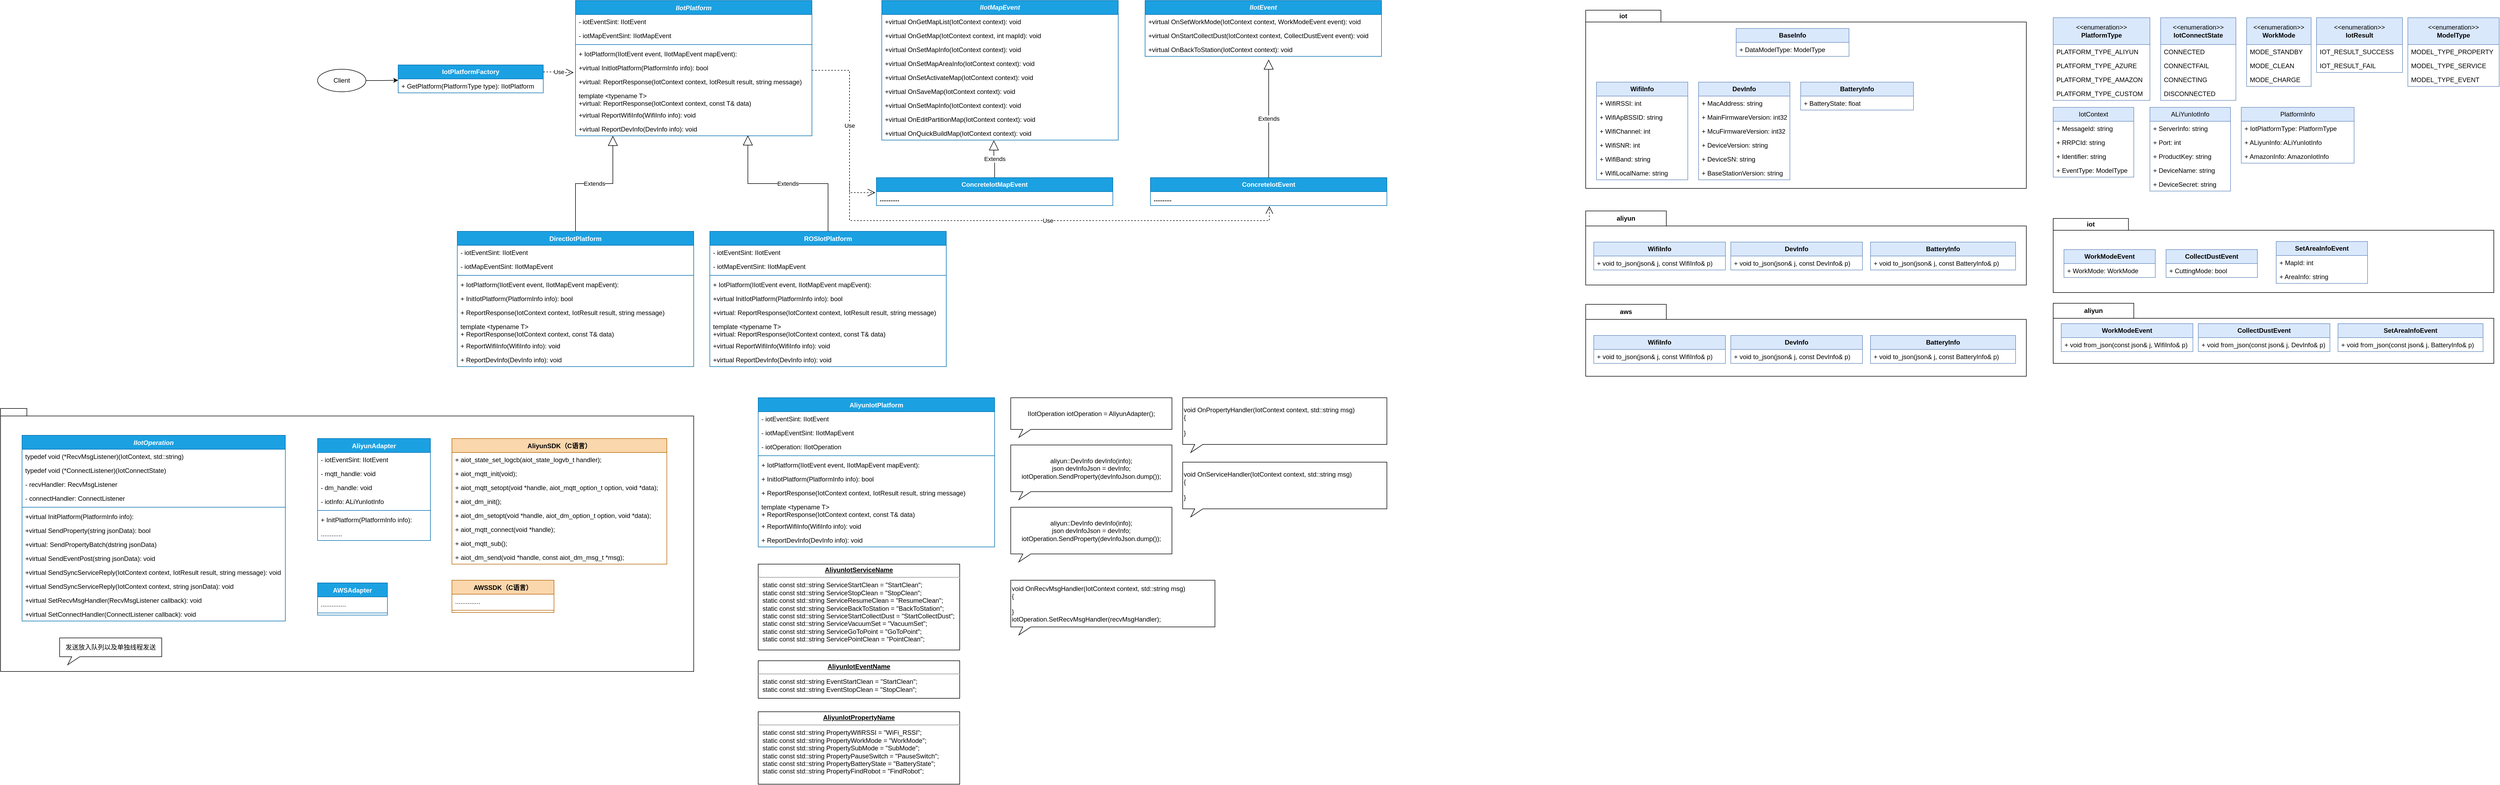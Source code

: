 <mxfile version="21.1.5" type="github">
  <diagram name="Page-1" id="c4acf3e9-155e-7222-9cf6-157b1a14988f">
    <mxGraphModel dx="5002" dy="1729" grid="1" gridSize="10" guides="1" tooltips="1" connect="1" arrows="1" fold="1" page="1" pageScale="1" pageWidth="980" pageHeight="1390" background="none" math="0" shadow="0">
      <root>
        <mxCell id="0" />
        <mxCell id="1" parent="0" />
        <mxCell id="I9QbP4iJ-JVChOP0fgTt-303" value="" style="shape=folder;fontStyle=1;spacingTop=10;tabWidth=140;tabHeight=22;tabPosition=left;html=1;whiteSpace=wrap;movable=1;resizable=1;rotatable=1;deletable=1;editable=1;locked=0;connectable=1;" vertex="1" parent="1">
          <mxGeometry x="1950" y="436" width="820" height="138" as="geometry" />
        </mxCell>
        <mxCell id="I9QbP4iJ-JVChOP0fgTt-227" value="" style="shape=folder;fontStyle=1;spacingTop=10;tabWidth=40;tabHeight=14;tabPosition=left;html=1;whiteSpace=wrap;" vertex="1" parent="1">
          <mxGeometry x="-1870" y="790" width="1290" height="490" as="geometry" />
        </mxCell>
        <mxCell id="I9QbP4iJ-JVChOP0fgTt-197" value="" style="shape=folder;fontStyle=1;spacingTop=10;tabWidth=140;tabHeight=22;tabPosition=left;html=1;whiteSpace=wrap;movable=1;resizable=1;rotatable=1;deletable=1;editable=1;locked=0;connectable=1;" vertex="1" parent="1">
          <mxGeometry x="1080" y="48" width="820" height="332" as="geometry" />
        </mxCell>
        <mxCell id="I9QbP4iJ-JVChOP0fgTt-180" value="" style="shape=folder;fontStyle=1;spacingTop=10;tabWidth=150;tabHeight=28;tabPosition=left;html=1;whiteSpace=wrap;movable=1;resizable=1;rotatable=1;deletable=1;editable=1;locked=0;connectable=1;" vertex="1" parent="1">
          <mxGeometry x="1080" y="422" width="820" height="138" as="geometry" />
        </mxCell>
        <mxCell id="I9QbP4iJ-JVChOP0fgTt-6" value="&lt;b&gt;WifiInfo&lt;/b&gt;" style="swimlane;fontStyle=0;childLayout=stackLayout;horizontal=1;startSize=26;fillColor=#dae8fc;horizontalStack=0;resizeParent=1;resizeParentMax=0;resizeLast=0;collapsible=1;marginBottom=0;whiteSpace=wrap;html=1;strokeColor=#6c8ebf;" vertex="1" parent="1">
          <mxGeometry x="1100" y="182" width="170" height="182" as="geometry" />
        </mxCell>
        <mxCell id="I9QbP4iJ-JVChOP0fgTt-7" value="+ WifiRSSI: int" style="text;strokeColor=none;fillColor=none;align=left;verticalAlign=top;spacingLeft=4;spacingRight=4;overflow=hidden;rotatable=0;points=[[0,0.5],[1,0.5]];portConstraint=eastwest;whiteSpace=wrap;html=1;" vertex="1" parent="I9QbP4iJ-JVChOP0fgTt-6">
          <mxGeometry y="26" width="170" height="26" as="geometry" />
        </mxCell>
        <mxCell id="I9QbP4iJ-JVChOP0fgTt-8" value="+ WifiApBSSID: string" style="text;strokeColor=none;fillColor=none;align=left;verticalAlign=top;spacingLeft=4;spacingRight=4;overflow=hidden;rotatable=0;points=[[0,0.5],[1,0.5]];portConstraint=eastwest;whiteSpace=wrap;html=1;" vertex="1" parent="I9QbP4iJ-JVChOP0fgTt-6">
          <mxGeometry y="52" width="170" height="26" as="geometry" />
        </mxCell>
        <mxCell id="I9QbP4iJ-JVChOP0fgTt-9" value="+ WifiChannel: int" style="text;strokeColor=none;fillColor=none;align=left;verticalAlign=top;spacingLeft=4;spacingRight=4;overflow=hidden;rotatable=0;points=[[0,0.5],[1,0.5]];portConstraint=eastwest;whiteSpace=wrap;html=1;" vertex="1" parent="I9QbP4iJ-JVChOP0fgTt-6">
          <mxGeometry y="78" width="170" height="26" as="geometry" />
        </mxCell>
        <mxCell id="I9QbP4iJ-JVChOP0fgTt-19" value="+ WifiSNR: int" style="text;strokeColor=none;fillColor=none;align=left;verticalAlign=top;spacingLeft=4;spacingRight=4;overflow=hidden;rotatable=0;points=[[0,0.5],[1,0.5]];portConstraint=eastwest;whiteSpace=wrap;html=1;" vertex="1" parent="I9QbP4iJ-JVChOP0fgTt-6">
          <mxGeometry y="104" width="170" height="26" as="geometry" />
        </mxCell>
        <mxCell id="I9QbP4iJ-JVChOP0fgTt-10" value="+ WifiBand: string" style="text;strokeColor=none;fillColor=none;align=left;verticalAlign=top;spacingLeft=4;spacingRight=4;overflow=hidden;rotatable=0;points=[[0,0.5],[1,0.5]];portConstraint=eastwest;whiteSpace=wrap;html=1;" vertex="1" parent="I9QbP4iJ-JVChOP0fgTt-6">
          <mxGeometry y="130" width="170" height="26" as="geometry" />
        </mxCell>
        <mxCell id="I9QbP4iJ-JVChOP0fgTt-11" value="+ WifiLocalName: string" style="text;strokeColor=none;fillColor=none;align=left;verticalAlign=top;spacingLeft=4;spacingRight=4;overflow=hidden;rotatable=0;points=[[0,0.5],[1,0.5]];portConstraint=eastwest;whiteSpace=wrap;html=1;" vertex="1" parent="I9QbP4iJ-JVChOP0fgTt-6">
          <mxGeometry y="156" width="170" height="26" as="geometry" />
        </mxCell>
        <mxCell id="I9QbP4iJ-JVChOP0fgTt-12" value="&lt;b&gt;DevInfo&lt;/b&gt;" style="swimlane;fontStyle=0;childLayout=stackLayout;horizontal=1;startSize=26;fillColor=#dae8fc;horizontalStack=0;resizeParent=1;resizeParentMax=0;resizeLast=0;collapsible=1;marginBottom=0;whiteSpace=wrap;html=1;strokeColor=#6c8ebf;" vertex="1" parent="1">
          <mxGeometry x="1290" y="182" width="170" height="182" as="geometry" />
        </mxCell>
        <mxCell id="I9QbP4iJ-JVChOP0fgTt-13" value="+ MacAddress: string" style="text;strokeColor=none;fillColor=none;align=left;verticalAlign=top;spacingLeft=4;spacingRight=4;overflow=hidden;rotatable=0;points=[[0,0.5],[1,0.5]];portConstraint=eastwest;whiteSpace=wrap;html=1;" vertex="1" parent="I9QbP4iJ-JVChOP0fgTt-12">
          <mxGeometry y="26" width="170" height="26" as="geometry" />
        </mxCell>
        <mxCell id="I9QbP4iJ-JVChOP0fgTt-14" value="+ MainFirmwareVersion: int32" style="text;strokeColor=none;fillColor=none;align=left;verticalAlign=top;spacingLeft=4;spacingRight=4;overflow=hidden;rotatable=0;points=[[0,0.5],[1,0.5]];portConstraint=eastwest;whiteSpace=wrap;html=1;" vertex="1" parent="I9QbP4iJ-JVChOP0fgTt-12">
          <mxGeometry y="52" width="170" height="26" as="geometry" />
        </mxCell>
        <mxCell id="I9QbP4iJ-JVChOP0fgTt-15" value="+ McuFirmwareVersion: int32" style="text;strokeColor=none;fillColor=none;align=left;verticalAlign=top;spacingLeft=4;spacingRight=4;overflow=hidden;rotatable=0;points=[[0,0.5],[1,0.5]];portConstraint=eastwest;whiteSpace=wrap;html=1;" vertex="1" parent="I9QbP4iJ-JVChOP0fgTt-12">
          <mxGeometry y="78" width="170" height="26" as="geometry" />
        </mxCell>
        <mxCell id="I9QbP4iJ-JVChOP0fgTt-16" value="+ DeviceVersion: string" style="text;strokeColor=none;fillColor=none;align=left;verticalAlign=top;spacingLeft=4;spacingRight=4;overflow=hidden;rotatable=0;points=[[0,0.5],[1,0.5]];portConstraint=eastwest;whiteSpace=wrap;html=1;" vertex="1" parent="I9QbP4iJ-JVChOP0fgTt-12">
          <mxGeometry y="104" width="170" height="26" as="geometry" />
        </mxCell>
        <mxCell id="I9QbP4iJ-JVChOP0fgTt-17" value="+ DeviceSN: string" style="text;strokeColor=none;fillColor=none;align=left;verticalAlign=top;spacingLeft=4;spacingRight=4;overflow=hidden;rotatable=0;points=[[0,0.5],[1,0.5]];portConstraint=eastwest;whiteSpace=wrap;html=1;" vertex="1" parent="I9QbP4iJ-JVChOP0fgTt-12">
          <mxGeometry y="130" width="170" height="26" as="geometry" />
        </mxCell>
        <mxCell id="I9QbP4iJ-JVChOP0fgTt-18" value="+ BaseStationVersion: string" style="text;strokeColor=none;fillColor=none;align=left;verticalAlign=top;spacingLeft=4;spacingRight=4;overflow=hidden;rotatable=0;points=[[0,0.5],[1,0.5]];portConstraint=eastwest;whiteSpace=wrap;html=1;" vertex="1" parent="I9QbP4iJ-JVChOP0fgTt-12">
          <mxGeometry y="156" width="170" height="26" as="geometry" />
        </mxCell>
        <mxCell id="I9QbP4iJ-JVChOP0fgTt-24" value="&lt;b&gt;&lt;i&gt;IIotEvent&lt;/i&gt;&lt;/b&gt;" style="swimlane;fontStyle=0;childLayout=stackLayout;horizontal=1;startSize=26;fillColor=#1ba1e2;horizontalStack=0;resizeParent=1;resizeParentMax=0;resizeLast=0;collapsible=1;marginBottom=0;whiteSpace=wrap;html=1;fontColor=#ffffff;strokeColor=#006EAF;" vertex="1" parent="1">
          <mxGeometry x="260" y="30" width="440" height="104" as="geometry" />
        </mxCell>
        <mxCell id="I9QbP4iJ-JVChOP0fgTt-25" value="+virtual&amp;nbsp;OnSetWorkMode(IotContext context, WorkModeEvent event): void" style="text;strokeColor=none;fillColor=none;align=left;verticalAlign=top;spacingLeft=4;spacingRight=4;overflow=hidden;rotatable=0;points=[[0,0.5],[1,0.5]];portConstraint=eastwest;whiteSpace=wrap;html=1;" vertex="1" parent="I9QbP4iJ-JVChOP0fgTt-24">
          <mxGeometry y="26" width="440" height="26" as="geometry" />
        </mxCell>
        <mxCell id="I9QbP4iJ-JVChOP0fgTt-26" value="+virtual&amp;nbsp;OnStartCollectDust(IotContext context, CollectDustEvent event): void" style="text;strokeColor=none;fillColor=none;align=left;verticalAlign=top;spacingLeft=4;spacingRight=4;overflow=hidden;rotatable=0;points=[[0,0.5],[1,0.5]];portConstraint=eastwest;whiteSpace=wrap;html=1;" vertex="1" parent="I9QbP4iJ-JVChOP0fgTt-24">
          <mxGeometry y="52" width="440" height="26" as="geometry" />
        </mxCell>
        <mxCell id="I9QbP4iJ-JVChOP0fgTt-27" value="+virtual&amp;nbsp;OnBackToStation(IotContext context): void" style="text;strokeColor=none;fillColor=none;align=left;verticalAlign=top;spacingLeft=4;spacingRight=4;overflow=hidden;rotatable=0;points=[[0,0.5],[1,0.5]];portConstraint=eastwest;whiteSpace=wrap;html=1;" vertex="1" parent="I9QbP4iJ-JVChOP0fgTt-24">
          <mxGeometry y="78" width="440" height="26" as="geometry" />
        </mxCell>
        <mxCell id="I9QbP4iJ-JVChOP0fgTt-35" value="&amp;lt;&amp;lt;enumeration&amp;gt;&amp;gt;&lt;br&gt;&lt;b&gt;WorkMode&lt;/b&gt;" style="swimlane;fontStyle=0;childLayout=stackLayout;horizontal=1;startSize=50;fillColor=#dae8fc;horizontalStack=0;resizeParent=1;resizeParentMax=0;resizeLast=0;collapsible=1;marginBottom=0;whiteSpace=wrap;html=1;strokeColor=#6c8ebf;" vertex="1" parent="1">
          <mxGeometry x="2310" y="62" width="120" height="128" as="geometry" />
        </mxCell>
        <mxCell id="I9QbP4iJ-JVChOP0fgTt-36" value="MODE_STANDBY" style="text;strokeColor=none;fillColor=none;align=left;verticalAlign=top;spacingLeft=4;spacingRight=4;overflow=hidden;rotatable=0;points=[[0,0.5],[1,0.5]];portConstraint=eastwest;whiteSpace=wrap;html=1;" vertex="1" parent="I9QbP4iJ-JVChOP0fgTt-35">
          <mxGeometry y="50" width="120" height="26" as="geometry" />
        </mxCell>
        <mxCell id="I9QbP4iJ-JVChOP0fgTt-37" value="MODE_CLEAN" style="text;strokeColor=none;fillColor=none;align=left;verticalAlign=top;spacingLeft=4;spacingRight=4;overflow=hidden;rotatable=0;points=[[0,0.5],[1,0.5]];portConstraint=eastwest;whiteSpace=wrap;html=1;" vertex="1" parent="I9QbP4iJ-JVChOP0fgTt-35">
          <mxGeometry y="76" width="120" height="26" as="geometry" />
        </mxCell>
        <mxCell id="I9QbP4iJ-JVChOP0fgTt-38" value="MODE_CHARGE" style="text;strokeColor=none;fillColor=none;align=left;verticalAlign=top;spacingLeft=4;spacingRight=4;overflow=hidden;rotatable=0;points=[[0,0.5],[1,0.5]];portConstraint=eastwest;whiteSpace=wrap;html=1;" vertex="1" parent="I9QbP4iJ-JVChOP0fgTt-35">
          <mxGeometry y="102" width="120" height="26" as="geometry" />
        </mxCell>
        <mxCell id="I9QbP4iJ-JVChOP0fgTt-40" value="IotContext" style="swimlane;fontStyle=0;childLayout=stackLayout;horizontal=1;startSize=26;fillColor=#dae8fc;horizontalStack=0;resizeParent=1;resizeParentMax=0;resizeLast=0;collapsible=1;marginBottom=0;whiteSpace=wrap;html=1;strokeColor=#6c8ebf;" vertex="1" parent="1">
          <mxGeometry x="1950" y="229" width="150" height="130" as="geometry" />
        </mxCell>
        <mxCell id="I9QbP4iJ-JVChOP0fgTt-41" value="+ MessageId: string" style="text;strokeColor=none;fillColor=none;align=left;verticalAlign=top;spacingLeft=4;spacingRight=4;overflow=hidden;rotatable=0;points=[[0,0.5],[1,0.5]];portConstraint=eastwest;whiteSpace=wrap;html=1;" vertex="1" parent="I9QbP4iJ-JVChOP0fgTt-40">
          <mxGeometry y="26" width="150" height="26" as="geometry" />
        </mxCell>
        <mxCell id="I9QbP4iJ-JVChOP0fgTt-278" value="+ RRPCId: string" style="text;strokeColor=none;fillColor=none;align=left;verticalAlign=top;spacingLeft=4;spacingRight=4;overflow=hidden;rotatable=0;points=[[0,0.5],[1,0.5]];portConstraint=eastwest;whiteSpace=wrap;html=1;" vertex="1" parent="I9QbP4iJ-JVChOP0fgTt-40">
          <mxGeometry y="52" width="150" height="26" as="geometry" />
        </mxCell>
        <mxCell id="I9QbP4iJ-JVChOP0fgTt-42" value="+ Identifier: string" style="text;strokeColor=none;fillColor=none;align=left;verticalAlign=top;spacingLeft=4;spacingRight=4;overflow=hidden;rotatable=0;points=[[0,0.5],[1,0.5]];portConstraint=eastwest;whiteSpace=wrap;html=1;" vertex="1" parent="I9QbP4iJ-JVChOP0fgTt-40">
          <mxGeometry y="78" width="150" height="26" as="geometry" />
        </mxCell>
        <mxCell id="I9QbP4iJ-JVChOP0fgTt-43" value="+ EventType: ModelType" style="text;strokeColor=none;fillColor=none;align=left;verticalAlign=top;spacingLeft=4;spacingRight=4;overflow=hidden;rotatable=0;points=[[0,0.5],[1,0.5]];portConstraint=eastwest;whiteSpace=wrap;html=1;" vertex="1" parent="I9QbP4iJ-JVChOP0fgTt-40">
          <mxGeometry y="104" width="150" height="26" as="geometry" />
        </mxCell>
        <mxCell id="I9QbP4iJ-JVChOP0fgTt-47" value="&amp;lt;&amp;lt;enumeration&amp;gt;&amp;gt;&lt;br&gt;&lt;b&gt;ModelType&lt;/b&gt;" style="swimlane;fontStyle=0;childLayout=stackLayout;horizontal=1;startSize=50;fillColor=#dae8fc;horizontalStack=0;resizeParent=1;resizeParentMax=0;resizeLast=0;collapsible=1;marginBottom=0;whiteSpace=wrap;html=1;strokeColor=#6c8ebf;" vertex="1" parent="1">
          <mxGeometry x="2610" y="62" width="170" height="128" as="geometry" />
        </mxCell>
        <mxCell id="I9QbP4iJ-JVChOP0fgTt-48" value="MODEL_TYPE_PROPERTY" style="text;strokeColor=none;fillColor=none;align=left;verticalAlign=top;spacingLeft=4;spacingRight=4;overflow=hidden;rotatable=0;points=[[0,0.5],[1,0.5]];portConstraint=eastwest;whiteSpace=wrap;html=1;" vertex="1" parent="I9QbP4iJ-JVChOP0fgTt-47">
          <mxGeometry y="50" width="170" height="26" as="geometry" />
        </mxCell>
        <mxCell id="I9QbP4iJ-JVChOP0fgTt-50" value="MODEL_TYPE_SERVICE" style="text;strokeColor=none;fillColor=none;align=left;verticalAlign=top;spacingLeft=4;spacingRight=4;overflow=hidden;rotatable=0;points=[[0,0.5],[1,0.5]];portConstraint=eastwest;whiteSpace=wrap;html=1;" vertex="1" parent="I9QbP4iJ-JVChOP0fgTt-47">
          <mxGeometry y="76" width="170" height="26" as="geometry" />
        </mxCell>
        <mxCell id="I9QbP4iJ-JVChOP0fgTt-169" value="MODEL_TYPE_EVENT" style="text;strokeColor=none;fillColor=none;align=left;verticalAlign=top;spacingLeft=4;spacingRight=4;overflow=hidden;rotatable=0;points=[[0,0.5],[1,0.5]];portConstraint=eastwest;whiteSpace=wrap;html=1;" vertex="1" parent="I9QbP4iJ-JVChOP0fgTt-47">
          <mxGeometry y="102" width="170" height="26" as="geometry" />
        </mxCell>
        <mxCell id="I9QbP4iJ-JVChOP0fgTt-51" value="&lt;i style=&quot;&quot;&gt;IIotPlatform&lt;/i&gt;" style="swimlane;fontStyle=1;align=center;verticalAlign=top;childLayout=stackLayout;horizontal=1;startSize=26;horizontalStack=0;resizeParent=1;resizeParentMax=0;resizeLast=0;collapsible=1;marginBottom=0;whiteSpace=wrap;html=1;fillColor=#1ba1e2;fontColor=#ffffff;strokeColor=#006EAF;" vertex="1" parent="1">
          <mxGeometry x="-800" y="30" width="440" height="252" as="geometry" />
        </mxCell>
        <mxCell id="I9QbP4iJ-JVChOP0fgTt-52" value="- iotEventSint: IIotEvent" style="text;strokeColor=none;fillColor=none;align=left;verticalAlign=top;spacingLeft=4;spacingRight=4;overflow=hidden;rotatable=0;points=[[0,0.5],[1,0.5]];portConstraint=eastwest;whiteSpace=wrap;html=1;" vertex="1" parent="I9QbP4iJ-JVChOP0fgTt-51">
          <mxGeometry y="26" width="440" height="26" as="geometry" />
        </mxCell>
        <mxCell id="I9QbP4iJ-JVChOP0fgTt-100" value="- iotMapEventSint: IIotMapEvent" style="text;strokeColor=none;fillColor=none;align=left;verticalAlign=top;spacingLeft=4;spacingRight=4;overflow=hidden;rotatable=0;points=[[0,0.5],[1,0.5]];portConstraint=eastwest;whiteSpace=wrap;html=1;" vertex="1" parent="I9QbP4iJ-JVChOP0fgTt-51">
          <mxGeometry y="52" width="440" height="26" as="geometry" />
        </mxCell>
        <mxCell id="I9QbP4iJ-JVChOP0fgTt-53" value="" style="line;strokeWidth=1;fillColor=none;align=left;verticalAlign=middle;spacingTop=-1;spacingLeft=3;spacingRight=3;rotatable=0;labelPosition=right;points=[];portConstraint=eastwest;strokeColor=inherit;" vertex="1" parent="I9QbP4iJ-JVChOP0fgTt-51">
          <mxGeometry y="78" width="440" height="8" as="geometry" />
        </mxCell>
        <mxCell id="I9QbP4iJ-JVChOP0fgTt-54" value="+ IotPlatform(IIotEvent event, IIotMapEvent mapEvent):&amp;nbsp;" style="text;strokeColor=none;fillColor=none;align=left;verticalAlign=top;spacingLeft=4;spacingRight=4;overflow=hidden;rotatable=0;points=[[0,0.5],[1,0.5]];portConstraint=eastwest;whiteSpace=wrap;html=1;" vertex="1" parent="I9QbP4iJ-JVChOP0fgTt-51">
          <mxGeometry y="86" width="440" height="26" as="geometry" />
        </mxCell>
        <mxCell id="I9QbP4iJ-JVChOP0fgTt-63" value="+virtual&amp;nbsp;InitIotPlatform(PlatformInfo info): bool" style="text;strokeColor=none;fillColor=none;align=left;verticalAlign=top;spacingLeft=4;spacingRight=4;overflow=hidden;rotatable=0;points=[[0,0.5],[1,0.5]];portConstraint=eastwest;whiteSpace=wrap;html=1;" vertex="1" parent="I9QbP4iJ-JVChOP0fgTt-51">
          <mxGeometry y="112" width="440" height="26" as="geometry" />
        </mxCell>
        <mxCell id="I9QbP4iJ-JVChOP0fgTt-88" value="+virtual: ReportResponse(IotContext context, IotResult result, string message)" style="text;strokeColor=none;fillColor=none;align=left;verticalAlign=top;spacingLeft=4;spacingRight=4;overflow=hidden;rotatable=0;points=[[0,0.5],[1,0.5]];portConstraint=eastwest;whiteSpace=wrap;html=1;" vertex="1" parent="I9QbP4iJ-JVChOP0fgTt-51">
          <mxGeometry y="138" width="440" height="26" as="geometry" />
        </mxCell>
        <mxCell id="I9QbP4iJ-JVChOP0fgTt-101" value="template &amp;lt;typename T&amp;gt;&lt;br&gt;+virtual: ReportResponse(IotContext context, const T&amp;amp; data)" style="text;strokeColor=none;fillColor=none;align=left;verticalAlign=top;spacingLeft=4;spacingRight=4;overflow=hidden;rotatable=0;points=[[0,0.5],[1,0.5]];portConstraint=eastwest;whiteSpace=wrap;html=1;" vertex="1" parent="I9QbP4iJ-JVChOP0fgTt-51">
          <mxGeometry y="164" width="440" height="36" as="geometry" />
        </mxCell>
        <mxCell id="I9QbP4iJ-JVChOP0fgTt-56" value="+virtual ReportWifiInfo(WifiInfo info): void" style="text;strokeColor=none;fillColor=none;align=left;verticalAlign=top;spacingLeft=4;spacingRight=4;overflow=hidden;rotatable=0;points=[[0,0.5],[1,0.5]];portConstraint=eastwest;whiteSpace=wrap;html=1;" vertex="1" parent="I9QbP4iJ-JVChOP0fgTt-51">
          <mxGeometry y="200" width="440" height="26" as="geometry" />
        </mxCell>
        <mxCell id="I9QbP4iJ-JVChOP0fgTt-57" value="+virtual ReportDevInfo(DevInfo info): void" style="text;strokeColor=none;fillColor=none;align=left;verticalAlign=top;spacingLeft=4;spacingRight=4;overflow=hidden;rotatable=0;points=[[0,0.5],[1,0.5]];portConstraint=eastwest;whiteSpace=wrap;html=1;" vertex="1" parent="I9QbP4iJ-JVChOP0fgTt-51">
          <mxGeometry y="226" width="440" height="26" as="geometry" />
        </mxCell>
        <mxCell id="I9QbP4iJ-JVChOP0fgTt-58" value="&amp;lt;&amp;lt;enumeration&amp;gt;&amp;gt;&lt;br&gt;&lt;b&gt;PlatformType&lt;/b&gt;" style="swimlane;fontStyle=0;childLayout=stackLayout;horizontal=1;startSize=50;fillColor=#dae8fc;horizontalStack=0;resizeParent=1;resizeParentMax=0;resizeLast=0;collapsible=1;marginBottom=0;whiteSpace=wrap;html=1;strokeColor=#6c8ebf;" vertex="1" parent="1">
          <mxGeometry x="1950" y="62" width="180" height="154" as="geometry" />
        </mxCell>
        <mxCell id="I9QbP4iJ-JVChOP0fgTt-59" value="PLATFORM_TYPE_ALIYUN" style="text;strokeColor=none;fillColor=none;align=left;verticalAlign=top;spacingLeft=4;spacingRight=4;overflow=hidden;rotatable=0;points=[[0,0.5],[1,0.5]];portConstraint=eastwest;whiteSpace=wrap;html=1;" vertex="1" parent="I9QbP4iJ-JVChOP0fgTt-58">
          <mxGeometry y="50" width="180" height="26" as="geometry" />
        </mxCell>
        <mxCell id="I9QbP4iJ-JVChOP0fgTt-60" value="PLATFORM_TYPE_AZURE" style="text;strokeColor=none;fillColor=none;align=left;verticalAlign=top;spacingLeft=4;spacingRight=4;overflow=hidden;rotatable=0;points=[[0,0.5],[1,0.5]];portConstraint=eastwest;whiteSpace=wrap;html=1;" vertex="1" parent="I9QbP4iJ-JVChOP0fgTt-58">
          <mxGeometry y="76" width="180" height="26" as="geometry" />
        </mxCell>
        <mxCell id="I9QbP4iJ-JVChOP0fgTt-61" value="PLATFORM_TYPE_AMAZON" style="text;strokeColor=none;fillColor=none;align=left;verticalAlign=top;spacingLeft=4;spacingRight=4;overflow=hidden;rotatable=0;points=[[0,0.5],[1,0.5]];portConstraint=eastwest;whiteSpace=wrap;html=1;" vertex="1" parent="I9QbP4iJ-JVChOP0fgTt-58">
          <mxGeometry y="102" width="180" height="26" as="geometry" />
        </mxCell>
        <mxCell id="I9QbP4iJ-JVChOP0fgTt-62" value="PLATFORM_TYPE_CUSTOM" style="text;strokeColor=none;fillColor=none;align=left;verticalAlign=top;spacingLeft=4;spacingRight=4;overflow=hidden;rotatable=0;points=[[0,0.5],[1,0.5]];portConstraint=eastwest;whiteSpace=wrap;html=1;" vertex="1" parent="I9QbP4iJ-JVChOP0fgTt-58">
          <mxGeometry y="128" width="180" height="26" as="geometry" />
        </mxCell>
        <mxCell id="I9QbP4iJ-JVChOP0fgTt-64" value="PlatformInfo" style="swimlane;fontStyle=0;childLayout=stackLayout;horizontal=1;startSize=26;fillColor=#dae8fc;horizontalStack=0;resizeParent=1;resizeParentMax=0;resizeLast=0;collapsible=1;marginBottom=0;whiteSpace=wrap;html=1;strokeColor=#6c8ebf;" vertex="1" parent="1">
          <mxGeometry x="2300" y="229" width="210" height="104" as="geometry" />
        </mxCell>
        <mxCell id="I9QbP4iJ-JVChOP0fgTt-65" value="+ IotPlatformType: PlatformType" style="text;strokeColor=none;fillColor=none;align=left;verticalAlign=top;spacingLeft=4;spacingRight=4;overflow=hidden;rotatable=0;points=[[0,0.5],[1,0.5]];portConstraint=eastwest;whiteSpace=wrap;html=1;" vertex="1" parent="I9QbP4iJ-JVChOP0fgTt-64">
          <mxGeometry y="26" width="210" height="26" as="geometry" />
        </mxCell>
        <mxCell id="I9QbP4iJ-JVChOP0fgTt-66" value="+ ALiyunInfo: ALiYunIotInfo" style="text;strokeColor=none;fillColor=none;align=left;verticalAlign=top;spacingLeft=4;spacingRight=4;overflow=hidden;rotatable=0;points=[[0,0.5],[1,0.5]];portConstraint=eastwest;whiteSpace=wrap;html=1;" vertex="1" parent="I9QbP4iJ-JVChOP0fgTt-64">
          <mxGeometry y="52" width="210" height="26" as="geometry" />
        </mxCell>
        <mxCell id="I9QbP4iJ-JVChOP0fgTt-67" value="+ AmazonInfo: AmazonIotInfo&amp;nbsp;" style="text;strokeColor=none;fillColor=none;align=left;verticalAlign=top;spacingLeft=4;spacingRight=4;overflow=hidden;rotatable=0;points=[[0,0.5],[1,0.5]];portConstraint=eastwest;whiteSpace=wrap;html=1;" vertex="1" parent="I9QbP4iJ-JVChOP0fgTt-64">
          <mxGeometry y="78" width="210" height="26" as="geometry" />
        </mxCell>
        <mxCell id="I9QbP4iJ-JVChOP0fgTt-68" value="ALiYunIotInfo" style="swimlane;fontStyle=0;childLayout=stackLayout;horizontal=1;startSize=26;fillColor=#dae8fc;horizontalStack=0;resizeParent=1;resizeParentMax=0;resizeLast=0;collapsible=1;marginBottom=0;whiteSpace=wrap;html=1;strokeColor=#6c8ebf;" vertex="1" parent="1">
          <mxGeometry x="2130" y="229" width="150" height="156" as="geometry" />
        </mxCell>
        <mxCell id="I9QbP4iJ-JVChOP0fgTt-69" value="+ ServerInfo: string" style="text;strokeColor=none;fillColor=none;align=left;verticalAlign=top;spacingLeft=4;spacingRight=4;overflow=hidden;rotatable=0;points=[[0,0.5],[1,0.5]];portConstraint=eastwest;whiteSpace=wrap;html=1;" vertex="1" parent="I9QbP4iJ-JVChOP0fgTt-68">
          <mxGeometry y="26" width="150" height="26" as="geometry" />
        </mxCell>
        <mxCell id="I9QbP4iJ-JVChOP0fgTt-72" value="+ Port: int" style="text;strokeColor=none;fillColor=none;align=left;verticalAlign=top;spacingLeft=4;spacingRight=4;overflow=hidden;rotatable=0;points=[[0,0.5],[1,0.5]];portConstraint=eastwest;whiteSpace=wrap;html=1;" vertex="1" parent="I9QbP4iJ-JVChOP0fgTt-68">
          <mxGeometry y="52" width="150" height="26" as="geometry" />
        </mxCell>
        <mxCell id="I9QbP4iJ-JVChOP0fgTt-70" value="+ ProductKey: string" style="text;strokeColor=none;fillColor=none;align=left;verticalAlign=top;spacingLeft=4;spacingRight=4;overflow=hidden;rotatable=0;points=[[0,0.5],[1,0.5]];portConstraint=eastwest;whiteSpace=wrap;html=1;" vertex="1" parent="I9QbP4iJ-JVChOP0fgTt-68">
          <mxGeometry y="78" width="150" height="26" as="geometry" />
        </mxCell>
        <mxCell id="I9QbP4iJ-JVChOP0fgTt-71" value="+ DeviceName: string" style="text;strokeColor=none;fillColor=none;align=left;verticalAlign=top;spacingLeft=4;spacingRight=4;overflow=hidden;rotatable=0;points=[[0,0.5],[1,0.5]];portConstraint=eastwest;whiteSpace=wrap;html=1;" vertex="1" parent="I9QbP4iJ-JVChOP0fgTt-68">
          <mxGeometry y="104" width="150" height="26" as="geometry" />
        </mxCell>
        <mxCell id="I9QbP4iJ-JVChOP0fgTt-73" value="+ DeviceSecret: string" style="text;strokeColor=none;fillColor=none;align=left;verticalAlign=top;spacingLeft=4;spacingRight=4;overflow=hidden;rotatable=0;points=[[0,0.5],[1,0.5]];portConstraint=eastwest;whiteSpace=wrap;html=1;" vertex="1" parent="I9QbP4iJ-JVChOP0fgTt-68">
          <mxGeometry y="130" width="150" height="26" as="geometry" />
        </mxCell>
        <mxCell id="I9QbP4iJ-JVChOP0fgTt-74" value="&lt;b&gt;WorkModeEvent&lt;/b&gt;" style="swimlane;fontStyle=0;childLayout=stackLayout;horizontal=1;startSize=26;fillColor=#dae8fc;horizontalStack=0;resizeParent=1;resizeParentMax=0;resizeLast=0;collapsible=1;marginBottom=0;whiteSpace=wrap;html=1;strokeColor=#6c8ebf;" vertex="1" parent="1">
          <mxGeometry x="1970" y="494" width="170" height="52" as="geometry" />
        </mxCell>
        <mxCell id="I9QbP4iJ-JVChOP0fgTt-75" value="+ WorkMode: WorkMode" style="text;strokeColor=none;fillColor=none;align=left;verticalAlign=top;spacingLeft=4;spacingRight=4;overflow=hidden;rotatable=0;points=[[0,0.5],[1,0.5]];portConstraint=eastwest;whiteSpace=wrap;html=1;" vertex="1" parent="I9QbP4iJ-JVChOP0fgTt-74">
          <mxGeometry y="26" width="170" height="26" as="geometry" />
        </mxCell>
        <mxCell id="I9QbP4iJ-JVChOP0fgTt-78" value="&amp;lt;&amp;lt;enumeration&amp;gt;&amp;gt;&lt;br&gt;&lt;b&gt;IotResult&lt;/b&gt;" style="swimlane;fontStyle=0;childLayout=stackLayout;horizontal=1;startSize=50;fillColor=#dae8fc;horizontalStack=0;resizeParent=1;resizeParentMax=0;resizeLast=0;collapsible=1;marginBottom=0;whiteSpace=wrap;html=1;strokeColor=#6c8ebf;" vertex="1" parent="1">
          <mxGeometry x="2440" y="62" width="160" height="102" as="geometry" />
        </mxCell>
        <mxCell id="I9QbP4iJ-JVChOP0fgTt-79" value="IOT_RESULT_SUCCESS" style="text;strokeColor=none;fillColor=none;align=left;verticalAlign=top;spacingLeft=4;spacingRight=4;overflow=hidden;rotatable=0;points=[[0,0.5],[1,0.5]];portConstraint=eastwest;whiteSpace=wrap;html=1;" vertex="1" parent="I9QbP4iJ-JVChOP0fgTt-78">
          <mxGeometry y="50" width="160" height="26" as="geometry" />
        </mxCell>
        <mxCell id="I9QbP4iJ-JVChOP0fgTt-80" value="IOT_RESULT_FAIL" style="text;strokeColor=none;fillColor=none;align=left;verticalAlign=top;spacingLeft=4;spacingRight=4;overflow=hidden;rotatable=0;points=[[0,0.5],[1,0.5]];portConstraint=eastwest;whiteSpace=wrap;html=1;" vertex="1" parent="I9QbP4iJ-JVChOP0fgTt-78">
          <mxGeometry y="76" width="160" height="26" as="geometry" />
        </mxCell>
        <mxCell id="I9QbP4iJ-JVChOP0fgTt-82" value="&lt;b&gt;CollectDustEvent&lt;/b&gt;" style="swimlane;fontStyle=0;childLayout=stackLayout;horizontal=1;startSize=26;fillColor=#dae8fc;horizontalStack=0;resizeParent=1;resizeParentMax=0;resizeLast=0;collapsible=1;marginBottom=0;whiteSpace=wrap;html=1;strokeColor=#6c8ebf;" vertex="1" parent="1">
          <mxGeometry x="2160" y="494" width="170" height="52" as="geometry" />
        </mxCell>
        <mxCell id="I9QbP4iJ-JVChOP0fgTt-83" value="+ CuttingMode: bool" style="text;strokeColor=none;fillColor=none;align=left;verticalAlign=top;spacingLeft=4;spacingRight=4;overflow=hidden;rotatable=0;points=[[0,0.5],[1,0.5]];portConstraint=eastwest;whiteSpace=wrap;html=1;" vertex="1" parent="I9QbP4iJ-JVChOP0fgTt-82">
          <mxGeometry y="26" width="170" height="26" as="geometry" />
        </mxCell>
        <mxCell id="I9QbP4iJ-JVChOP0fgTt-84" value="&lt;b&gt;BatteryInfo&lt;/b&gt;" style="swimlane;fontStyle=0;childLayout=stackLayout;horizontal=1;startSize=26;fillColor=#dae8fc;horizontalStack=0;resizeParent=1;resizeParentMax=0;resizeLast=0;collapsible=1;marginBottom=0;whiteSpace=wrap;html=1;strokeColor=#6c8ebf;" vertex="1" parent="1">
          <mxGeometry x="1480" y="182" width="210" height="52" as="geometry" />
        </mxCell>
        <mxCell id="I9QbP4iJ-JVChOP0fgTt-85" value="+ BatteryState: float" style="text;strokeColor=none;fillColor=none;align=left;verticalAlign=top;spacingLeft=4;spacingRight=4;overflow=hidden;rotatable=0;points=[[0,0.5],[1,0.5]];portConstraint=eastwest;whiteSpace=wrap;html=1;" vertex="1" parent="I9QbP4iJ-JVChOP0fgTt-84">
          <mxGeometry y="26" width="210" height="26" as="geometry" />
        </mxCell>
        <mxCell id="I9QbP4iJ-JVChOP0fgTt-89" value="&lt;b&gt;&lt;i&gt;IIotMapEvent&lt;/i&gt;&lt;/b&gt;" style="swimlane;fontStyle=0;childLayout=stackLayout;horizontal=1;startSize=26;fillColor=#1ba1e2;horizontalStack=0;resizeParent=1;resizeParentMax=0;resizeLast=0;collapsible=1;marginBottom=0;whiteSpace=wrap;html=1;fontColor=#ffffff;strokeColor=#006EAF;" vertex="1" parent="1">
          <mxGeometry x="-230" y="30" width="440" height="260" as="geometry" />
        </mxCell>
        <mxCell id="I9QbP4iJ-JVChOP0fgTt-90" value="+virtual&amp;nbsp;OnGetMapList(IotContext context): void" style="text;strokeColor=none;fillColor=none;align=left;verticalAlign=top;spacingLeft=4;spacingRight=4;overflow=hidden;rotatable=0;points=[[0,0.5],[1,0.5]];portConstraint=eastwest;whiteSpace=wrap;html=1;" vertex="1" parent="I9QbP4iJ-JVChOP0fgTt-89">
          <mxGeometry y="26" width="440" height="26" as="geometry" />
        </mxCell>
        <mxCell id="I9QbP4iJ-JVChOP0fgTt-91" value="+virtual&amp;nbsp;OnGetMap(IotContext context, int mapId): void" style="text;strokeColor=none;fillColor=none;align=left;verticalAlign=top;spacingLeft=4;spacingRight=4;overflow=hidden;rotatable=0;points=[[0,0.5],[1,0.5]];portConstraint=eastwest;whiteSpace=wrap;html=1;" vertex="1" parent="I9QbP4iJ-JVChOP0fgTt-89">
          <mxGeometry y="52" width="440" height="26" as="geometry" />
        </mxCell>
        <mxCell id="I9QbP4iJ-JVChOP0fgTt-92" value="+virtual&amp;nbsp;OnSetMapInfo(IotContext context): void" style="text;strokeColor=none;fillColor=none;align=left;verticalAlign=top;spacingLeft=4;spacingRight=4;overflow=hidden;rotatable=0;points=[[0,0.5],[1,0.5]];portConstraint=eastwest;whiteSpace=wrap;html=1;" vertex="1" parent="I9QbP4iJ-JVChOP0fgTt-89">
          <mxGeometry y="78" width="440" height="26" as="geometry" />
        </mxCell>
        <mxCell id="I9QbP4iJ-JVChOP0fgTt-94" value="+virtual&amp;nbsp;OnSetMapAreaInfo(IotContext context): void" style="text;strokeColor=none;fillColor=none;align=left;verticalAlign=top;spacingLeft=4;spacingRight=4;overflow=hidden;rotatable=0;points=[[0,0.5],[1,0.5]];portConstraint=eastwest;whiteSpace=wrap;html=1;" vertex="1" parent="I9QbP4iJ-JVChOP0fgTt-89">
          <mxGeometry y="104" width="440" height="26" as="geometry" />
        </mxCell>
        <mxCell id="I9QbP4iJ-JVChOP0fgTt-95" value="+virtual&amp;nbsp;OnSetActivateMap(IotContext context): void" style="text;strokeColor=none;fillColor=none;align=left;verticalAlign=top;spacingLeft=4;spacingRight=4;overflow=hidden;rotatable=0;points=[[0,0.5],[1,0.5]];portConstraint=eastwest;whiteSpace=wrap;html=1;" vertex="1" parent="I9QbP4iJ-JVChOP0fgTt-89">
          <mxGeometry y="130" width="440" height="26" as="geometry" />
        </mxCell>
        <mxCell id="I9QbP4iJ-JVChOP0fgTt-96" value="+virtual&amp;nbsp;OnSaveMap(IotContext context): void" style="text;strokeColor=none;fillColor=none;align=left;verticalAlign=top;spacingLeft=4;spacingRight=4;overflow=hidden;rotatable=0;points=[[0,0.5],[1,0.5]];portConstraint=eastwest;whiteSpace=wrap;html=1;" vertex="1" parent="I9QbP4iJ-JVChOP0fgTt-89">
          <mxGeometry y="156" width="440" height="26" as="geometry" />
        </mxCell>
        <mxCell id="I9QbP4iJ-JVChOP0fgTt-98" value="+virtual&amp;nbsp;OnSetMapInfo(IotContext context): void" style="text;strokeColor=none;fillColor=none;align=left;verticalAlign=top;spacingLeft=4;spacingRight=4;overflow=hidden;rotatable=0;points=[[0,0.5],[1,0.5]];portConstraint=eastwest;whiteSpace=wrap;html=1;" vertex="1" parent="I9QbP4iJ-JVChOP0fgTt-89">
          <mxGeometry y="182" width="440" height="26" as="geometry" />
        </mxCell>
        <mxCell id="I9QbP4iJ-JVChOP0fgTt-97" value="+virtual&amp;nbsp;OnEditPartitionMap(IotContext context): void" style="text;strokeColor=none;fillColor=none;align=left;verticalAlign=top;spacingLeft=4;spacingRight=4;overflow=hidden;rotatable=0;points=[[0,0.5],[1,0.5]];portConstraint=eastwest;whiteSpace=wrap;html=1;" vertex="1" parent="I9QbP4iJ-JVChOP0fgTt-89">
          <mxGeometry y="208" width="440" height="26" as="geometry" />
        </mxCell>
        <mxCell id="I9QbP4iJ-JVChOP0fgTt-99" value="+virtual&amp;nbsp;OnQuickBuildMap(IotContext context): void" style="text;strokeColor=none;fillColor=none;align=left;verticalAlign=top;spacingLeft=4;spacingRight=4;overflow=hidden;rotatable=0;points=[[0,0.5],[1,0.5]];portConstraint=eastwest;whiteSpace=wrap;html=1;" vertex="1" parent="I9QbP4iJ-JVChOP0fgTt-89">
          <mxGeometry y="234" width="440" height="26" as="geometry" />
        </mxCell>
        <mxCell id="I9QbP4iJ-JVChOP0fgTt-102" value="ROSIotPlatform" style="swimlane;fontStyle=1;align=center;verticalAlign=top;childLayout=stackLayout;horizontal=1;startSize=26;horizontalStack=0;resizeParent=1;resizeParentMax=0;resizeLast=0;collapsible=1;marginBottom=0;whiteSpace=wrap;html=1;fillColor=#1ba1e2;fontColor=#ffffff;strokeColor=#006EAF;" vertex="1" parent="1">
          <mxGeometry x="-550" y="460" width="440" height="252" as="geometry" />
        </mxCell>
        <mxCell id="I9QbP4iJ-JVChOP0fgTt-103" value="- iotEventSint: IIotEvent" style="text;strokeColor=none;fillColor=none;align=left;verticalAlign=top;spacingLeft=4;spacingRight=4;overflow=hidden;rotatable=0;points=[[0,0.5],[1,0.5]];portConstraint=eastwest;whiteSpace=wrap;html=1;" vertex="1" parent="I9QbP4iJ-JVChOP0fgTt-102">
          <mxGeometry y="26" width="440" height="26" as="geometry" />
        </mxCell>
        <mxCell id="I9QbP4iJ-JVChOP0fgTt-104" value="- iotMapEventSint: IIotMapEvent" style="text;strokeColor=none;fillColor=none;align=left;verticalAlign=top;spacingLeft=4;spacingRight=4;overflow=hidden;rotatable=0;points=[[0,0.5],[1,0.5]];portConstraint=eastwest;whiteSpace=wrap;html=1;" vertex="1" parent="I9QbP4iJ-JVChOP0fgTt-102">
          <mxGeometry y="52" width="440" height="26" as="geometry" />
        </mxCell>
        <mxCell id="I9QbP4iJ-JVChOP0fgTt-105" value="" style="line;strokeWidth=1;fillColor=none;align=left;verticalAlign=middle;spacingTop=-1;spacingLeft=3;spacingRight=3;rotatable=0;labelPosition=right;points=[];portConstraint=eastwest;strokeColor=inherit;" vertex="1" parent="I9QbP4iJ-JVChOP0fgTt-102">
          <mxGeometry y="78" width="440" height="8" as="geometry" />
        </mxCell>
        <mxCell id="I9QbP4iJ-JVChOP0fgTt-106" value="+ IotPlatform(IIotEvent event, IIotMapEvent mapEvent):&amp;nbsp;" style="text;strokeColor=none;fillColor=none;align=left;verticalAlign=top;spacingLeft=4;spacingRight=4;overflow=hidden;rotatable=0;points=[[0,0.5],[1,0.5]];portConstraint=eastwest;whiteSpace=wrap;html=1;" vertex="1" parent="I9QbP4iJ-JVChOP0fgTt-102">
          <mxGeometry y="86" width="440" height="26" as="geometry" />
        </mxCell>
        <mxCell id="I9QbP4iJ-JVChOP0fgTt-107" value="+virtual&amp;nbsp;InitIotPlatform(PlatformInfo info): bool" style="text;strokeColor=none;fillColor=none;align=left;verticalAlign=top;spacingLeft=4;spacingRight=4;overflow=hidden;rotatable=0;points=[[0,0.5],[1,0.5]];portConstraint=eastwest;whiteSpace=wrap;html=1;" vertex="1" parent="I9QbP4iJ-JVChOP0fgTt-102">
          <mxGeometry y="112" width="440" height="26" as="geometry" />
        </mxCell>
        <mxCell id="I9QbP4iJ-JVChOP0fgTt-108" value="+virtual: ReportResponse(IotContext context, IotResult result, string message)" style="text;strokeColor=none;fillColor=none;align=left;verticalAlign=top;spacingLeft=4;spacingRight=4;overflow=hidden;rotatable=0;points=[[0,0.5],[1,0.5]];portConstraint=eastwest;whiteSpace=wrap;html=1;" vertex="1" parent="I9QbP4iJ-JVChOP0fgTt-102">
          <mxGeometry y="138" width="440" height="26" as="geometry" />
        </mxCell>
        <mxCell id="I9QbP4iJ-JVChOP0fgTt-109" value="template &amp;lt;typename T&amp;gt;&lt;br&gt;+virtual: ReportResponse(IotContext context, const T&amp;amp; data)" style="text;strokeColor=none;fillColor=none;align=left;verticalAlign=top;spacingLeft=4;spacingRight=4;overflow=hidden;rotatable=0;points=[[0,0.5],[1,0.5]];portConstraint=eastwest;whiteSpace=wrap;html=1;" vertex="1" parent="I9QbP4iJ-JVChOP0fgTt-102">
          <mxGeometry y="164" width="440" height="36" as="geometry" />
        </mxCell>
        <mxCell id="I9QbP4iJ-JVChOP0fgTt-110" value="+virtual ReportWifiInfo(WifiInfo info): void" style="text;strokeColor=none;fillColor=none;align=left;verticalAlign=top;spacingLeft=4;spacingRight=4;overflow=hidden;rotatable=0;points=[[0,0.5],[1,0.5]];portConstraint=eastwest;whiteSpace=wrap;html=1;" vertex="1" parent="I9QbP4iJ-JVChOP0fgTt-102">
          <mxGeometry y="200" width="440" height="26" as="geometry" />
        </mxCell>
        <mxCell id="I9QbP4iJ-JVChOP0fgTt-111" value="+virtual ReportDevInfo(DevInfo info): void" style="text;strokeColor=none;fillColor=none;align=left;verticalAlign=top;spacingLeft=4;spacingRight=4;overflow=hidden;rotatable=0;points=[[0,0.5],[1,0.5]];portConstraint=eastwest;whiteSpace=wrap;html=1;" vertex="1" parent="I9QbP4iJ-JVChOP0fgTt-102">
          <mxGeometry y="226" width="440" height="26" as="geometry" />
        </mxCell>
        <mxCell id="I9QbP4iJ-JVChOP0fgTt-115" value="Extends" style="endArrow=block;endSize=16;endFill=0;html=1;rounded=0;exitX=0.5;exitY=0;exitDx=0;exitDy=0;edgeStyle=orthogonalEdgeStyle;entryX=0.729;entryY=0.972;entryDx=0;entryDy=0;entryPerimeter=0;" edge="1" parent="1" source="I9QbP4iJ-JVChOP0fgTt-102" target="I9QbP4iJ-JVChOP0fgTt-57">
          <mxGeometry width="160" relative="1" as="geometry">
            <mxPoint x="-690" y="450" as="sourcePoint" />
            <mxPoint x="-470" y="370" as="targetPoint" />
          </mxGeometry>
        </mxCell>
        <mxCell id="I9QbP4iJ-JVChOP0fgTt-116" value="DirectIotPlatform" style="swimlane;fontStyle=1;align=center;verticalAlign=top;childLayout=stackLayout;horizontal=1;startSize=26;horizontalStack=0;resizeParent=1;resizeParentMax=0;resizeLast=0;collapsible=1;marginBottom=0;whiteSpace=wrap;html=1;fillColor=#1ba1e2;fontColor=#ffffff;strokeColor=#006EAF;" vertex="1" parent="1">
          <mxGeometry x="-1020" y="460" width="440" height="252" as="geometry" />
        </mxCell>
        <mxCell id="I9QbP4iJ-JVChOP0fgTt-117" value="- iotEventSint: IIotEvent" style="text;strokeColor=none;fillColor=none;align=left;verticalAlign=top;spacingLeft=4;spacingRight=4;overflow=hidden;rotatable=0;points=[[0,0.5],[1,0.5]];portConstraint=eastwest;whiteSpace=wrap;html=1;" vertex="1" parent="I9QbP4iJ-JVChOP0fgTt-116">
          <mxGeometry y="26" width="440" height="26" as="geometry" />
        </mxCell>
        <mxCell id="I9QbP4iJ-JVChOP0fgTt-118" value="- iotMapEventSint: IIotMapEvent" style="text;strokeColor=none;fillColor=none;align=left;verticalAlign=top;spacingLeft=4;spacingRight=4;overflow=hidden;rotatable=0;points=[[0,0.5],[1,0.5]];portConstraint=eastwest;whiteSpace=wrap;html=1;" vertex="1" parent="I9QbP4iJ-JVChOP0fgTt-116">
          <mxGeometry y="52" width="440" height="26" as="geometry" />
        </mxCell>
        <mxCell id="I9QbP4iJ-JVChOP0fgTt-119" value="" style="line;strokeWidth=1;fillColor=none;align=left;verticalAlign=middle;spacingTop=-1;spacingLeft=3;spacingRight=3;rotatable=0;labelPosition=right;points=[];portConstraint=eastwest;strokeColor=inherit;" vertex="1" parent="I9QbP4iJ-JVChOP0fgTt-116">
          <mxGeometry y="78" width="440" height="8" as="geometry" />
        </mxCell>
        <mxCell id="I9QbP4iJ-JVChOP0fgTt-120" value="+ IotPlatform(IIotEvent event, IIotMapEvent mapEvent):&amp;nbsp;" style="text;strokeColor=none;fillColor=none;align=left;verticalAlign=top;spacingLeft=4;spacingRight=4;overflow=hidden;rotatable=0;points=[[0,0.5],[1,0.5]];portConstraint=eastwest;whiteSpace=wrap;html=1;" vertex="1" parent="I9QbP4iJ-JVChOP0fgTt-116">
          <mxGeometry y="86" width="440" height="26" as="geometry" />
        </mxCell>
        <mxCell id="I9QbP4iJ-JVChOP0fgTt-121" value="+ InitIotPlatform(PlatformInfo info): bool" style="text;strokeColor=none;fillColor=none;align=left;verticalAlign=top;spacingLeft=4;spacingRight=4;overflow=hidden;rotatable=0;points=[[0,0.5],[1,0.5]];portConstraint=eastwest;whiteSpace=wrap;html=1;" vertex="1" parent="I9QbP4iJ-JVChOP0fgTt-116">
          <mxGeometry y="112" width="440" height="26" as="geometry" />
        </mxCell>
        <mxCell id="I9QbP4iJ-JVChOP0fgTt-122" value="+ ReportResponse(IotContext context, IotResult result, string message)" style="text;strokeColor=none;fillColor=none;align=left;verticalAlign=top;spacingLeft=4;spacingRight=4;overflow=hidden;rotatable=0;points=[[0,0.5],[1,0.5]];portConstraint=eastwest;whiteSpace=wrap;html=1;" vertex="1" parent="I9QbP4iJ-JVChOP0fgTt-116">
          <mxGeometry y="138" width="440" height="26" as="geometry" />
        </mxCell>
        <mxCell id="I9QbP4iJ-JVChOP0fgTt-123" value="template &amp;lt;typename T&amp;gt;&lt;br&gt;+ ReportResponse(IotContext context, const T&amp;amp; data)" style="text;strokeColor=none;fillColor=none;align=left;verticalAlign=top;spacingLeft=4;spacingRight=4;overflow=hidden;rotatable=0;points=[[0,0.5],[1,0.5]];portConstraint=eastwest;whiteSpace=wrap;html=1;" vertex="1" parent="I9QbP4iJ-JVChOP0fgTt-116">
          <mxGeometry y="164" width="440" height="36" as="geometry" />
        </mxCell>
        <mxCell id="I9QbP4iJ-JVChOP0fgTt-124" value="+ ReportWifiInfo(WifiInfo info): void" style="text;strokeColor=none;fillColor=none;align=left;verticalAlign=top;spacingLeft=4;spacingRight=4;overflow=hidden;rotatable=0;points=[[0,0.5],[1,0.5]];portConstraint=eastwest;whiteSpace=wrap;html=1;" vertex="1" parent="I9QbP4iJ-JVChOP0fgTt-116">
          <mxGeometry y="200" width="440" height="26" as="geometry" />
        </mxCell>
        <mxCell id="I9QbP4iJ-JVChOP0fgTt-125" value="+ ReportDevInfo(DevInfo info): void" style="text;strokeColor=none;fillColor=none;align=left;verticalAlign=top;spacingLeft=4;spacingRight=4;overflow=hidden;rotatable=0;points=[[0,0.5],[1,0.5]];portConstraint=eastwest;whiteSpace=wrap;html=1;" vertex="1" parent="I9QbP4iJ-JVChOP0fgTt-116">
          <mxGeometry y="226" width="440" height="26" as="geometry" />
        </mxCell>
        <mxCell id="I9QbP4iJ-JVChOP0fgTt-128" value="Extends" style="endArrow=block;endSize=16;endFill=0;html=1;rounded=0;exitX=0.5;exitY=0;exitDx=0;exitDy=0;edgeStyle=orthogonalEdgeStyle;entryX=0.158;entryY=1.005;entryDx=0;entryDy=0;entryPerimeter=0;" edge="1" parent="1" source="I9QbP4iJ-JVChOP0fgTt-116" target="I9QbP4iJ-JVChOP0fgTt-57">
          <mxGeometry width="160" relative="1" as="geometry">
            <mxPoint x="-730" y="520" as="sourcePoint" />
            <mxPoint x="-570" y="280" as="targetPoint" />
          </mxGeometry>
        </mxCell>
        <mxCell id="I9QbP4iJ-JVChOP0fgTt-129" value="&lt;b&gt;IotPlatformFactory&lt;/b&gt;" style="swimlane;fontStyle=0;childLayout=stackLayout;horizontal=1;startSize=26;fillColor=#1ba1e2;horizontalStack=0;resizeParent=1;resizeParentMax=0;resizeLast=0;collapsible=1;marginBottom=0;whiteSpace=wrap;html=1;fontColor=#ffffff;strokeColor=#006EAF;" vertex="1" parent="1">
          <mxGeometry x="-1130" y="150" width="270" height="52" as="geometry" />
        </mxCell>
        <mxCell id="I9QbP4iJ-JVChOP0fgTt-130" value="+ GetPlatform(&lt;span style=&quot;border-color: var(--border-color); text-align: center;&quot;&gt;PlatformType type&lt;/span&gt;): IIotPlatform&amp;nbsp;" style="text;strokeColor=none;fillColor=none;align=left;verticalAlign=top;spacingLeft=4;spacingRight=4;overflow=hidden;rotatable=0;points=[[0,0.5],[1,0.5]];portConstraint=eastwest;whiteSpace=wrap;html=1;" vertex="1" parent="I9QbP4iJ-JVChOP0fgTt-129">
          <mxGeometry y="26" width="270" height="26" as="geometry" />
        </mxCell>
        <mxCell id="I9QbP4iJ-JVChOP0fgTt-134" style="edgeStyle=orthogonalEdgeStyle;rounded=0;orthogonalLoop=1;jettySize=auto;html=1;exitX=1;exitY=0.5;exitDx=0;exitDy=0;entryX=0;entryY=0.099;entryDx=0;entryDy=0;entryPerimeter=0;" edge="1" parent="1" source="I9QbP4iJ-JVChOP0fgTt-133" target="I9QbP4iJ-JVChOP0fgTt-130">
          <mxGeometry relative="1" as="geometry" />
        </mxCell>
        <mxCell id="I9QbP4iJ-JVChOP0fgTt-133" value="Client" style="ellipse;whiteSpace=wrap;html=1;" vertex="1" parent="1">
          <mxGeometry x="-1280" y="158" width="90" height="42" as="geometry" />
        </mxCell>
        <mxCell id="I9QbP4iJ-JVChOP0fgTt-135" value="&lt;b&gt;ConcreteIotMapEvent&lt;/b&gt;" style="swimlane;fontStyle=0;childLayout=stackLayout;horizontal=1;startSize=26;fillColor=#1ba1e2;horizontalStack=0;resizeParent=1;resizeParentMax=0;resizeLast=0;collapsible=1;marginBottom=0;whiteSpace=wrap;html=1;fontColor=#ffffff;strokeColor=#006EAF;" vertex="1" parent="1">
          <mxGeometry x="-240" y="360" width="440" height="52" as="geometry" />
        </mxCell>
        <mxCell id="I9QbP4iJ-JVChOP0fgTt-136" value="&lt;b&gt;...........&lt;/b&gt;" style="text;strokeColor=none;fillColor=none;align=left;verticalAlign=top;spacingLeft=4;spacingRight=4;overflow=hidden;rotatable=0;points=[[0,0.5],[1,0.5]];portConstraint=eastwest;whiteSpace=wrap;html=1;" vertex="1" parent="I9QbP4iJ-JVChOP0fgTt-135">
          <mxGeometry y="26" width="440" height="26" as="geometry" />
        </mxCell>
        <mxCell id="I9QbP4iJ-JVChOP0fgTt-145" value="Extends" style="endArrow=block;endSize=16;endFill=0;html=1;rounded=0;exitX=0.5;exitY=0;exitDx=0;exitDy=0;edgeStyle=orthogonalEdgeStyle;entryX=0.474;entryY=1.018;entryDx=0;entryDy=0;entryPerimeter=0;" edge="1" parent="1" source="I9QbP4iJ-JVChOP0fgTt-135" target="I9QbP4iJ-JVChOP0fgTt-99">
          <mxGeometry width="160" relative="1" as="geometry">
            <mxPoint x="-40" y="370" as="sourcePoint" />
            <mxPoint x="-10" y="320" as="targetPoint" />
          </mxGeometry>
        </mxCell>
        <mxCell id="I9QbP4iJ-JVChOP0fgTt-146" value="&lt;b&gt;ConcreteIotEvent&lt;/b&gt;" style="swimlane;fontStyle=0;childLayout=stackLayout;horizontal=1;startSize=26;fillColor=#1ba1e2;horizontalStack=0;resizeParent=1;resizeParentMax=0;resizeLast=0;collapsible=1;marginBottom=0;whiteSpace=wrap;html=1;fontColor=#ffffff;strokeColor=#006EAF;" vertex="1" parent="1">
          <mxGeometry x="270" y="360" width="440" height="52" as="geometry" />
        </mxCell>
        <mxCell id="I9QbP4iJ-JVChOP0fgTt-147" value="&lt;b&gt;..........&lt;/b&gt;" style="text;strokeColor=none;fillColor=none;align=left;verticalAlign=top;spacingLeft=4;spacingRight=4;overflow=hidden;rotatable=0;points=[[0,0.5],[1,0.5]];portConstraint=eastwest;whiteSpace=wrap;html=1;" vertex="1" parent="I9QbP4iJ-JVChOP0fgTt-146">
          <mxGeometry y="26" width="440" height="26" as="geometry" />
        </mxCell>
        <mxCell id="I9QbP4iJ-JVChOP0fgTt-150" value="Extends" style="endArrow=block;endSize=16;endFill=0;html=1;rounded=0;edgeStyle=orthogonalEdgeStyle;" edge="1" parent="1" source="I9QbP4iJ-JVChOP0fgTt-146">
          <mxGeometry width="160" relative="1" as="geometry">
            <mxPoint x="440" y="340" as="sourcePoint" />
            <mxPoint x="490" y="140" as="targetPoint" />
          </mxGeometry>
        </mxCell>
        <mxCell id="I9QbP4iJ-JVChOP0fgTt-152" value="Use" style="endArrow=open;endSize=12;dashed=1;html=1;rounded=0;edgeStyle=orthogonalEdgeStyle;entryX=-0.005;entryY=0.071;entryDx=0;entryDy=0;entryPerimeter=0;" edge="1" parent="1" target="I9QbP4iJ-JVChOP0fgTt-136">
          <mxGeometry width="160" relative="1" as="geometry">
            <mxPoint x="-360" y="160" as="sourcePoint" />
            <mxPoint x="-200" y="160" as="targetPoint" />
            <Array as="points">
              <mxPoint x="-290" y="160" />
              <mxPoint x="-290" y="388" />
            </Array>
          </mxGeometry>
        </mxCell>
        <mxCell id="I9QbP4iJ-JVChOP0fgTt-153" value="Use" style="endArrow=open;endSize=12;dashed=1;html=1;rounded=0;edgeStyle=elbowEdgeStyle;entryX=0.503;entryY=1.043;entryDx=0;entryDy=0;entryPerimeter=0;elbow=vertical;" edge="1" parent="1" target="I9QbP4iJ-JVChOP0fgTt-147">
          <mxGeometry width="160" relative="1" as="geometry">
            <mxPoint x="-290" y="370" as="sourcePoint" />
            <mxPoint x="670" y="470" as="targetPoint" />
            <Array as="points">
              <mxPoint x="200" y="440" />
              <mxPoint x="-290" y="390" />
              <mxPoint x="150" y="430" />
              <mxPoint x="140" y="440" />
              <mxPoint x="260" y="420" />
              <mxPoint x="250" y="450" />
              <mxPoint x="160" y="420" />
              <mxPoint x="180" y="480" />
            </Array>
          </mxGeometry>
        </mxCell>
        <mxCell id="I9QbP4iJ-JVChOP0fgTt-155" value="Use" style="endArrow=open;endSize=12;dashed=1;html=1;rounded=0;edgeStyle=orthogonalEdgeStyle;exitX=1;exitY=0.25;exitDx=0;exitDy=0;entryX=-0.008;entryY=0.852;entryDx=0;entryDy=0;entryPerimeter=0;" edge="1" parent="1" source="I9QbP4iJ-JVChOP0fgTt-129" target="I9QbP4iJ-JVChOP0fgTt-63">
          <mxGeometry width="160" relative="1" as="geometry">
            <mxPoint x="-1060" y="150" as="sourcePoint" />
            <mxPoint x="-900" y="150" as="targetPoint" />
          </mxGeometry>
        </mxCell>
        <mxCell id="I9QbP4iJ-JVChOP0fgTt-156" value="&lt;i&gt;IIotOperation&lt;/i&gt;" style="swimlane;fontStyle=1;align=center;verticalAlign=top;childLayout=stackLayout;horizontal=1;startSize=26;horizontalStack=0;resizeParent=1;resizeParentMax=0;resizeLast=0;collapsible=1;marginBottom=0;whiteSpace=wrap;html=1;fillColor=#1ba1e2;fontColor=#ffffff;strokeColor=#006EAF;" vertex="1" parent="1">
          <mxGeometry x="-1830" y="840" width="490" height="346" as="geometry" />
        </mxCell>
        <mxCell id="I9QbP4iJ-JVChOP0fgTt-157" value="typedef void (*RecvMsgListener)(IotContext, std::string)" style="text;strokeColor=none;fillColor=none;align=left;verticalAlign=top;spacingLeft=4;spacingRight=4;overflow=hidden;rotatable=0;points=[[0,0.5],[1,0.5]];portConstraint=eastwest;whiteSpace=wrap;html=1;" vertex="1" parent="I9QbP4iJ-JVChOP0fgTt-156">
          <mxGeometry y="26" width="490" height="26" as="geometry" />
        </mxCell>
        <mxCell id="I9QbP4iJ-JVChOP0fgTt-297" value="typedef void (*ConnectListener)(IotConnectState)" style="text;strokeColor=none;fillColor=none;align=left;verticalAlign=top;spacingLeft=4;spacingRight=4;overflow=hidden;rotatable=0;points=[[0,0.5],[1,0.5]];portConstraint=eastwest;whiteSpace=wrap;html=1;" vertex="1" parent="I9QbP4iJ-JVChOP0fgTt-156">
          <mxGeometry y="52" width="490" height="26" as="geometry" />
        </mxCell>
        <mxCell id="I9QbP4iJ-JVChOP0fgTt-285" value="- recvHandler: RecvMsgListener&amp;nbsp;" style="text;strokeColor=none;fillColor=none;align=left;verticalAlign=top;spacingLeft=4;spacingRight=4;overflow=hidden;rotatable=0;points=[[0,0.5],[1,0.5]];portConstraint=eastwest;whiteSpace=wrap;html=1;" vertex="1" parent="I9QbP4iJ-JVChOP0fgTt-156">
          <mxGeometry y="78" width="490" height="26" as="geometry" />
        </mxCell>
        <mxCell id="I9QbP4iJ-JVChOP0fgTt-298" value="- connectHandler: ConnectListener&amp;nbsp;" style="text;strokeColor=none;fillColor=none;align=left;verticalAlign=top;spacingLeft=4;spacingRight=4;overflow=hidden;rotatable=0;points=[[0,0.5],[1,0.5]];portConstraint=eastwest;whiteSpace=wrap;html=1;" vertex="1" parent="I9QbP4iJ-JVChOP0fgTt-156">
          <mxGeometry y="104" width="490" height="26" as="geometry" />
        </mxCell>
        <mxCell id="I9QbP4iJ-JVChOP0fgTt-159" value="" style="line;strokeWidth=1;fillColor=none;align=left;verticalAlign=middle;spacingTop=-1;spacingLeft=3;spacingRight=3;rotatable=0;labelPosition=right;points=[];portConstraint=eastwest;strokeColor=inherit;" vertex="1" parent="I9QbP4iJ-JVChOP0fgTt-156">
          <mxGeometry y="130" width="490" height="8" as="geometry" />
        </mxCell>
        <mxCell id="I9QbP4iJ-JVChOP0fgTt-160" value="+virtual InitPlatform(PlatformInfo info):&amp;nbsp;" style="text;strokeColor=none;fillColor=none;align=left;verticalAlign=top;spacingLeft=4;spacingRight=4;overflow=hidden;rotatable=0;points=[[0,0.5],[1,0.5]];portConstraint=eastwest;whiteSpace=wrap;html=1;" vertex="1" parent="I9QbP4iJ-JVChOP0fgTt-156">
          <mxGeometry y="138" width="490" height="26" as="geometry" />
        </mxCell>
        <mxCell id="I9QbP4iJ-JVChOP0fgTt-161" value="+virtual&amp;nbsp;SendProperty(string jsonData): bool" style="text;strokeColor=none;fillColor=none;align=left;verticalAlign=top;spacingLeft=4;spacingRight=4;overflow=hidden;rotatable=0;points=[[0,0.5],[1,0.5]];portConstraint=eastwest;whiteSpace=wrap;html=1;" vertex="1" parent="I9QbP4iJ-JVChOP0fgTt-156">
          <mxGeometry y="164" width="490" height="26" as="geometry" />
        </mxCell>
        <mxCell id="I9QbP4iJ-JVChOP0fgTt-162" value="+virtual: SendPropertyBatch(dstring jsonData)" style="text;strokeColor=none;fillColor=none;align=left;verticalAlign=top;spacingLeft=4;spacingRight=4;overflow=hidden;rotatable=0;points=[[0,0.5],[1,0.5]];portConstraint=eastwest;whiteSpace=wrap;html=1;" vertex="1" parent="I9QbP4iJ-JVChOP0fgTt-156">
          <mxGeometry y="190" width="490" height="26" as="geometry" />
        </mxCell>
        <mxCell id="I9QbP4iJ-JVChOP0fgTt-165" value="+virtual SendEventPost(string jsonData): void" style="text;strokeColor=none;fillColor=none;align=left;verticalAlign=top;spacingLeft=4;spacingRight=4;overflow=hidden;rotatable=0;points=[[0,0.5],[1,0.5]];portConstraint=eastwest;whiteSpace=wrap;html=1;" vertex="1" parent="I9QbP4iJ-JVChOP0fgTt-156">
          <mxGeometry y="216" width="490" height="26" as="geometry" />
        </mxCell>
        <mxCell id="I9QbP4iJ-JVChOP0fgTt-277" value="+virtual SendSyncServiceReply(IotContext context, IotResult result, string message): void" style="text;strokeColor=none;fillColor=none;align=left;verticalAlign=top;spacingLeft=4;spacingRight=4;overflow=hidden;rotatable=0;points=[[0,0.5],[1,0.5]];portConstraint=eastwest;whiteSpace=wrap;html=1;" vertex="1" parent="I9QbP4iJ-JVChOP0fgTt-156">
          <mxGeometry y="242" width="490" height="26" as="geometry" />
        </mxCell>
        <mxCell id="I9QbP4iJ-JVChOP0fgTt-280" value="+virtual SendSyncServiceReply(IotContext context, string jsonData): void" style="text;strokeColor=none;fillColor=none;align=left;verticalAlign=top;spacingLeft=4;spacingRight=4;overflow=hidden;rotatable=0;points=[[0,0.5],[1,0.5]];portConstraint=eastwest;whiteSpace=wrap;html=1;" vertex="1" parent="I9QbP4iJ-JVChOP0fgTt-156">
          <mxGeometry y="268" width="490" height="26" as="geometry" />
        </mxCell>
        <mxCell id="I9QbP4iJ-JVChOP0fgTt-286" value="+virtual SetRecvMsgHandler(RecvMsgListener&amp;nbsp;callback): void" style="text;strokeColor=none;fillColor=none;align=left;verticalAlign=top;spacingLeft=4;spacingRight=4;overflow=hidden;rotatable=0;points=[[0,0.5],[1,0.5]];portConstraint=eastwest;whiteSpace=wrap;html=1;" vertex="1" parent="I9QbP4iJ-JVChOP0fgTt-156">
          <mxGeometry y="294" width="490" height="26" as="geometry" />
        </mxCell>
        <mxCell id="I9QbP4iJ-JVChOP0fgTt-300" value="+virtual SetConnectHandler(ConnectListener&amp;nbsp;callback): void" style="text;strokeColor=none;fillColor=none;align=left;verticalAlign=top;spacingLeft=4;spacingRight=4;overflow=hidden;rotatable=0;points=[[0,0.5],[1,0.5]];portConstraint=eastwest;whiteSpace=wrap;html=1;" vertex="1" parent="I9QbP4iJ-JVChOP0fgTt-156">
          <mxGeometry y="320" width="490" height="26" as="geometry" />
        </mxCell>
        <mxCell id="I9QbP4iJ-JVChOP0fgTt-167" value="&lt;b&gt;BaseInfo&lt;/b&gt;" style="swimlane;fontStyle=0;childLayout=stackLayout;horizontal=1;startSize=26;fillColor=#dae8fc;horizontalStack=0;resizeParent=1;resizeParentMax=0;resizeLast=0;collapsible=1;marginBottom=0;whiteSpace=wrap;html=1;strokeColor=#6c8ebf;" vertex="1" parent="1">
          <mxGeometry x="1360" y="82" width="210" height="52" as="geometry" />
        </mxCell>
        <mxCell id="I9QbP4iJ-JVChOP0fgTt-168" value="+ DataModelType: ModelType" style="text;strokeColor=none;fillColor=none;align=left;verticalAlign=top;spacingLeft=4;spacingRight=4;overflow=hidden;rotatable=0;points=[[0,0.5],[1,0.5]];portConstraint=eastwest;whiteSpace=wrap;html=1;" vertex="1" parent="I9QbP4iJ-JVChOP0fgTt-167">
          <mxGeometry y="26" width="210" height="26" as="geometry" />
        </mxCell>
        <mxCell id="I9QbP4iJ-JVChOP0fgTt-173" value="&lt;b&gt;WifiInfo&lt;/b&gt;" style="swimlane;fontStyle=0;childLayout=stackLayout;horizontal=1;startSize=26;fillColor=#dae8fc;horizontalStack=0;resizeParent=1;resizeParentMax=0;resizeLast=0;collapsible=1;marginBottom=0;whiteSpace=wrap;html=1;strokeColor=#6c8ebf;" vertex="1" parent="1">
          <mxGeometry x="1095" y="480" width="245" height="52" as="geometry" />
        </mxCell>
        <mxCell id="I9QbP4iJ-JVChOP0fgTt-174" value="+ void to_json(json&amp;amp; j, const WifiInfo&amp;amp; p)" style="text;strokeColor=none;fillColor=none;align=left;verticalAlign=top;spacingLeft=4;spacingRight=4;overflow=hidden;rotatable=0;points=[[0,0.5],[1,0.5]];portConstraint=eastwest;whiteSpace=wrap;html=1;" vertex="1" parent="I9QbP4iJ-JVChOP0fgTt-173">
          <mxGeometry y="26" width="245" height="26" as="geometry" />
        </mxCell>
        <mxCell id="I9QbP4iJ-JVChOP0fgTt-181" value="&lt;b&gt;aliyun&lt;/b&gt;" style="text;html=1;strokeColor=none;fillColor=none;align=center;verticalAlign=middle;whiteSpace=wrap;rounded=0;movable=1;resizable=1;rotatable=1;deletable=1;editable=1;locked=0;connectable=1;" vertex="1" parent="1">
          <mxGeometry x="1080" y="422" width="150" height="28" as="geometry" />
        </mxCell>
        <mxCell id="I9QbP4iJ-JVChOP0fgTt-190" value="&lt;b style=&quot;border-color: var(--border-color);&quot;&gt;DevInfo&lt;/b&gt;" style="swimlane;fontStyle=0;childLayout=stackLayout;horizontal=1;startSize=26;fillColor=#dae8fc;horizontalStack=0;resizeParent=1;resizeParentMax=0;resizeLast=0;collapsible=1;marginBottom=0;whiteSpace=wrap;html=1;strokeColor=#6c8ebf;" vertex="1" parent="1">
          <mxGeometry x="1350" y="480" width="245" height="52" as="geometry" />
        </mxCell>
        <mxCell id="I9QbP4iJ-JVChOP0fgTt-191" value="+ void to_json(json&amp;amp; j, const DevInfo&amp;amp; p)" style="text;strokeColor=none;fillColor=none;align=left;verticalAlign=top;spacingLeft=4;spacingRight=4;overflow=hidden;rotatable=0;points=[[0,0.5],[1,0.5]];portConstraint=eastwest;whiteSpace=wrap;html=1;" vertex="1" parent="I9QbP4iJ-JVChOP0fgTt-190">
          <mxGeometry y="26" width="245" height="26" as="geometry" />
        </mxCell>
        <mxCell id="I9QbP4iJ-JVChOP0fgTt-193" value="&lt;b style=&quot;border-color: var(--border-color);&quot;&gt;BatteryInfo&lt;/b&gt;" style="swimlane;fontStyle=0;childLayout=stackLayout;horizontal=1;startSize=26;fillColor=#dae8fc;horizontalStack=0;resizeParent=1;resizeParentMax=0;resizeLast=0;collapsible=1;marginBottom=0;whiteSpace=wrap;html=1;strokeColor=#6c8ebf;" vertex="1" parent="1">
          <mxGeometry x="1610" y="480" width="270" height="52" as="geometry" />
        </mxCell>
        <mxCell id="I9QbP4iJ-JVChOP0fgTt-194" value="+ void to_json(json&amp;amp; j, const BatteryInfo&amp;amp; p)" style="text;strokeColor=none;fillColor=none;align=left;verticalAlign=top;spacingLeft=4;spacingRight=4;overflow=hidden;rotatable=0;points=[[0,0.5],[1,0.5]];portConstraint=eastwest;whiteSpace=wrap;html=1;" vertex="1" parent="I9QbP4iJ-JVChOP0fgTt-193">
          <mxGeometry y="26" width="270" height="26" as="geometry" />
        </mxCell>
        <mxCell id="I9QbP4iJ-JVChOP0fgTt-198" value="&lt;b&gt;iot&lt;/b&gt;" style="text;html=1;strokeColor=none;fillColor=none;align=center;verticalAlign=middle;whiteSpace=wrap;rounded=0;movable=1;resizable=1;rotatable=1;deletable=1;editable=1;locked=0;connectable=1;" vertex="1" parent="1">
          <mxGeometry x="1080" y="48" width="140" height="22" as="geometry" />
        </mxCell>
        <mxCell id="I9QbP4iJ-JVChOP0fgTt-202" value="AliyunAdapter" style="swimlane;fontStyle=1;align=center;verticalAlign=top;childLayout=stackLayout;horizontal=1;startSize=26;horizontalStack=0;resizeParent=1;resizeParentMax=0;resizeLast=0;collapsible=1;marginBottom=0;whiteSpace=wrap;html=1;fillColor=#1ba1e2;fontColor=#ffffff;strokeColor=#006EAF;" vertex="1" parent="1">
          <mxGeometry x="-1280" y="846" width="210" height="190" as="geometry" />
        </mxCell>
        <mxCell id="I9QbP4iJ-JVChOP0fgTt-203" value="- iotEventSint: IIotEvent" style="text;strokeColor=none;fillColor=none;align=left;verticalAlign=top;spacingLeft=4;spacingRight=4;overflow=hidden;rotatable=0;points=[[0,0.5],[1,0.5]];portConstraint=eastwest;whiteSpace=wrap;html=1;" vertex="1" parent="I9QbP4iJ-JVChOP0fgTt-202">
          <mxGeometry y="26" width="210" height="26" as="geometry" />
        </mxCell>
        <mxCell id="I9QbP4iJ-JVChOP0fgTt-222" value="- mqtt_handle: void&amp;nbsp;" style="text;strokeColor=none;fillColor=none;align=left;verticalAlign=top;spacingLeft=4;spacingRight=4;overflow=hidden;rotatable=0;points=[[0,0.5],[1,0.5]];portConstraint=eastwest;whiteSpace=wrap;html=1;" vertex="1" parent="I9QbP4iJ-JVChOP0fgTt-202">
          <mxGeometry y="52" width="210" height="26" as="geometry" />
        </mxCell>
        <mxCell id="I9QbP4iJ-JVChOP0fgTt-221" value="- dm_handle: void" style="text;strokeColor=none;fillColor=none;align=left;verticalAlign=top;spacingLeft=4;spacingRight=4;overflow=hidden;rotatable=0;points=[[0,0.5],[1,0.5]];portConstraint=eastwest;whiteSpace=wrap;html=1;" vertex="1" parent="I9QbP4iJ-JVChOP0fgTt-202">
          <mxGeometry y="78" width="210" height="26" as="geometry" />
        </mxCell>
        <mxCell id="I9QbP4iJ-JVChOP0fgTt-223" value="- iotInfo: ALiYunIotInfo" style="text;strokeColor=none;fillColor=none;align=left;verticalAlign=top;spacingLeft=4;spacingRight=4;overflow=hidden;rotatable=0;points=[[0,0.5],[1,0.5]];portConstraint=eastwest;whiteSpace=wrap;html=1;" vertex="1" parent="I9QbP4iJ-JVChOP0fgTt-202">
          <mxGeometry y="104" width="210" height="26" as="geometry" />
        </mxCell>
        <mxCell id="I9QbP4iJ-JVChOP0fgTt-204" value="" style="line;strokeWidth=1;fillColor=none;align=left;verticalAlign=middle;spacingTop=-1;spacingLeft=3;spacingRight=3;rotatable=0;labelPosition=right;points=[];portConstraint=eastwest;strokeColor=inherit;" vertex="1" parent="I9QbP4iJ-JVChOP0fgTt-202">
          <mxGeometry y="130" width="210" height="8" as="geometry" />
        </mxCell>
        <mxCell id="I9QbP4iJ-JVChOP0fgTt-205" value="+ InitPlatform(PlatformInfo info):&amp;nbsp;" style="text;strokeColor=none;fillColor=none;align=left;verticalAlign=top;spacingLeft=4;spacingRight=4;overflow=hidden;rotatable=0;points=[[0,0.5],[1,0.5]];portConstraint=eastwest;whiteSpace=wrap;html=1;" vertex="1" parent="I9QbP4iJ-JVChOP0fgTt-202">
          <mxGeometry y="138" width="210" height="26" as="geometry" />
        </mxCell>
        <mxCell id="I9QbP4iJ-JVChOP0fgTt-208" value="............" style="text;strokeColor=none;fillColor=none;align=left;verticalAlign=top;spacingLeft=4;spacingRight=4;overflow=hidden;rotatable=0;points=[[0,0.5],[1,0.5]];portConstraint=eastwest;whiteSpace=wrap;html=1;" vertex="1" parent="I9QbP4iJ-JVChOP0fgTt-202">
          <mxGeometry y="164" width="210" height="26" as="geometry" />
        </mxCell>
        <mxCell id="I9QbP4iJ-JVChOP0fgTt-209" value="AliyunSDK（C语言）" style="swimlane;fontStyle=1;align=center;verticalAlign=top;childLayout=stackLayout;horizontal=1;startSize=26;horizontalStack=0;resizeParent=1;resizeParentMax=0;resizeLast=0;collapsible=1;marginBottom=0;whiteSpace=wrap;html=1;fillColor=#fad7ac;strokeColor=#b46504;" vertex="1" parent="1">
          <mxGeometry x="-1030" y="846" width="400" height="234" as="geometry" />
        </mxCell>
        <mxCell id="I9QbP4iJ-JVChOP0fgTt-213" value="+ aiot_state_set_logcb(aiot_state_logvb_t handler);" style="text;strokeColor=none;fillColor=none;align=left;verticalAlign=top;spacingLeft=4;spacingRight=4;overflow=hidden;rotatable=0;points=[[0,0.5],[1,0.5]];portConstraint=eastwest;whiteSpace=wrap;html=1;" vertex="1" parent="I9QbP4iJ-JVChOP0fgTt-209">
          <mxGeometry y="26" width="400" height="26" as="geometry" />
        </mxCell>
        <mxCell id="I9QbP4iJ-JVChOP0fgTt-214" value="+ aiot_mqtt_init(void);" style="text;strokeColor=none;fillColor=none;align=left;verticalAlign=top;spacingLeft=4;spacingRight=4;overflow=hidden;rotatable=0;points=[[0,0.5],[1,0.5]];portConstraint=eastwest;whiteSpace=wrap;html=1;" vertex="1" parent="I9QbP4iJ-JVChOP0fgTt-209">
          <mxGeometry y="52" width="400" height="26" as="geometry" />
        </mxCell>
        <mxCell id="I9QbP4iJ-JVChOP0fgTt-215" value="+ aiot_mqtt_setopt(void *handle, aiot_mqtt_option_t option, void *data);" style="text;strokeColor=none;fillColor=none;align=left;verticalAlign=top;spacingLeft=4;spacingRight=4;overflow=hidden;rotatable=0;points=[[0,0.5],[1,0.5]];portConstraint=eastwest;whiteSpace=wrap;html=1;" vertex="1" parent="I9QbP4iJ-JVChOP0fgTt-209">
          <mxGeometry y="78" width="400" height="26" as="geometry" />
        </mxCell>
        <mxCell id="I9QbP4iJ-JVChOP0fgTt-216" value="+ aiot_dm_init();" style="text;strokeColor=none;fillColor=none;align=left;verticalAlign=top;spacingLeft=4;spacingRight=4;overflow=hidden;rotatable=0;points=[[0,0.5],[1,0.5]];portConstraint=eastwest;whiteSpace=wrap;html=1;" vertex="1" parent="I9QbP4iJ-JVChOP0fgTt-209">
          <mxGeometry y="104" width="400" height="26" as="geometry" />
        </mxCell>
        <mxCell id="I9QbP4iJ-JVChOP0fgTt-217" value="+ aiot_dm_setopt(void *handle, aiot_dm_option_t option, void *data);" style="text;strokeColor=none;fillColor=none;align=left;verticalAlign=top;spacingLeft=4;spacingRight=4;overflow=hidden;rotatable=0;points=[[0,0.5],[1,0.5]];portConstraint=eastwest;whiteSpace=wrap;html=1;" vertex="1" parent="I9QbP4iJ-JVChOP0fgTt-209">
          <mxGeometry y="130" width="400" height="26" as="geometry" />
        </mxCell>
        <mxCell id="I9QbP4iJ-JVChOP0fgTt-218" value="+ aiot_mqtt_connect(void *handle);" style="text;strokeColor=none;fillColor=none;align=left;verticalAlign=top;spacingLeft=4;spacingRight=4;overflow=hidden;rotatable=0;points=[[0,0.5],[1,0.5]];portConstraint=eastwest;whiteSpace=wrap;html=1;" vertex="1" parent="I9QbP4iJ-JVChOP0fgTt-209">
          <mxGeometry y="156" width="400" height="26" as="geometry" />
        </mxCell>
        <mxCell id="I9QbP4iJ-JVChOP0fgTt-220" value="+ aiot_mqtt_sub();" style="text;strokeColor=none;fillColor=none;align=left;verticalAlign=top;spacingLeft=4;spacingRight=4;overflow=hidden;rotatable=0;points=[[0,0.5],[1,0.5]];portConstraint=eastwest;whiteSpace=wrap;html=1;" vertex="1" parent="I9QbP4iJ-JVChOP0fgTt-209">
          <mxGeometry y="182" width="400" height="26" as="geometry" />
        </mxCell>
        <mxCell id="I9QbP4iJ-JVChOP0fgTt-219" value="+ aiot_dm_send(void *handle, const aiot_dm_msg_t *msg);" style="text;strokeColor=none;fillColor=none;align=left;verticalAlign=top;spacingLeft=4;spacingRight=4;overflow=hidden;rotatable=0;points=[[0,0.5],[1,0.5]];portConstraint=eastwest;whiteSpace=wrap;html=1;" vertex="1" parent="I9QbP4iJ-JVChOP0fgTt-209">
          <mxGeometry y="208" width="400" height="26" as="geometry" />
        </mxCell>
        <mxCell id="I9QbP4iJ-JVChOP0fgTt-228" value="AWSAdapter" style="swimlane;fontStyle=1;align=center;verticalAlign=top;childLayout=stackLayout;horizontal=1;startSize=26;horizontalStack=0;resizeParent=1;resizeParentMax=0;resizeLast=0;collapsible=1;marginBottom=0;whiteSpace=wrap;html=1;fillColor=#1ba1e2;fontColor=#ffffff;strokeColor=#006EAF;" vertex="1" parent="1">
          <mxGeometry x="-1280" y="1115" width="130" height="60" as="geometry" />
        </mxCell>
        <mxCell id="I9QbP4iJ-JVChOP0fgTt-229" value=".............." style="text;strokeColor=none;fillColor=none;align=left;verticalAlign=top;spacingLeft=4;spacingRight=4;overflow=hidden;rotatable=0;points=[[0,0.5],[1,0.5]];portConstraint=eastwest;whiteSpace=wrap;html=1;" vertex="1" parent="I9QbP4iJ-JVChOP0fgTt-228">
          <mxGeometry y="26" width="130" height="26" as="geometry" />
        </mxCell>
        <mxCell id="I9QbP4iJ-JVChOP0fgTt-233" value="" style="line;strokeWidth=1;fillColor=none;align=left;verticalAlign=middle;spacingTop=-1;spacingLeft=3;spacingRight=3;rotatable=0;labelPosition=right;points=[];portConstraint=eastwest;strokeColor=inherit;" vertex="1" parent="I9QbP4iJ-JVChOP0fgTt-228">
          <mxGeometry y="52" width="130" height="8" as="geometry" />
        </mxCell>
        <mxCell id="I9QbP4iJ-JVChOP0fgTt-238" value="AWSSDK（C语言）" style="swimlane;fontStyle=1;align=center;verticalAlign=top;childLayout=stackLayout;horizontal=1;startSize=26;horizontalStack=0;resizeParent=1;resizeParentMax=0;resizeLast=0;collapsible=1;marginBottom=0;whiteSpace=wrap;html=1;fillColor=#fad7ac;strokeColor=#b46504;" vertex="1" parent="1">
          <mxGeometry x="-1030" y="1110" width="190" height="60" as="geometry" />
        </mxCell>
        <mxCell id="I9QbP4iJ-JVChOP0fgTt-239" value=".............." style="text;strokeColor=none;fillColor=none;align=left;verticalAlign=top;spacingLeft=4;spacingRight=4;overflow=hidden;rotatable=0;points=[[0,0.5],[1,0.5]];portConstraint=eastwest;whiteSpace=wrap;html=1;" vertex="1" parent="I9QbP4iJ-JVChOP0fgTt-238">
          <mxGeometry y="26" width="190" height="26" as="geometry" />
        </mxCell>
        <mxCell id="I9QbP4iJ-JVChOP0fgTt-240" value="" style="line;strokeWidth=1;fillColor=none;align=left;verticalAlign=middle;spacingTop=-1;spacingLeft=3;spacingRight=3;rotatable=0;labelPosition=right;points=[];portConstraint=eastwest;strokeColor=inherit;" vertex="1" parent="I9QbP4iJ-JVChOP0fgTt-238">
          <mxGeometry y="52" width="190" height="8" as="geometry" />
        </mxCell>
        <mxCell id="I9QbP4iJ-JVChOP0fgTt-262" value="&lt;p style=&quot;margin:0px;margin-top:4px;text-align:center;text-decoration:underline;&quot;&gt;&lt;b&gt;AliyunIotServiceName&lt;/b&gt;&lt;/p&gt;&lt;hr&gt;&lt;p style=&quot;margin:0px;margin-left:8px;&quot;&gt;static const std::string ServiceStartClean = &quot;StartClean&quot;;&lt;/p&gt;&lt;p style=&quot;border-color: var(--border-color); margin: 0px 0px 0px 8px;&quot;&gt;static const std::string ServiceStopClean = &quot;StopClean&quot;;&lt;/p&gt;&lt;p style=&quot;border-color: var(--border-color); margin: 0px 0px 0px 8px;&quot;&gt;static const std::string ServiceResumeClean = &quot;ResumeClean&quot;;&lt;/p&gt;&lt;p style=&quot;border-color: var(--border-color); margin: 0px 0px 0px 8px;&quot;&gt;static const std::string ServiceBackToStation = &quot;BackToStation&quot;;&lt;/p&gt;&lt;p style=&quot;border-color: var(--border-color); margin: 0px 0px 0px 8px;&quot;&gt;static const std::string ServiceStartCollectDust = &quot;StartCollectDust&quot;;&lt;/p&gt;&lt;p style=&quot;border-color: var(--border-color); margin: 0px 0px 0px 8px;&quot;&gt;static const std::string ServiceVacuumSet = &quot;VacuumSet&quot;;&lt;/p&gt;&lt;p style=&quot;border-color: var(--border-color); margin: 0px 0px 0px 8px;&quot;&gt;static const std::string ServiceGoToPoint = &quot;GoToPoint&quot;;&lt;/p&gt;&lt;p style=&quot;border-color: var(--border-color); margin: 0px 0px 0px 8px;&quot;&gt;static const std::string ServicePointClean = &quot;PointClean&quot;;&lt;/p&gt;&lt;p style=&quot;border-color: var(--border-color); margin: 0px 0px 0px 8px;&quot;&gt;&lt;br style=&quot;border-color: var(--border-color);&quot;&gt;&lt;/p&gt;" style="verticalAlign=top;align=left;overflow=fill;fontSize=12;fontFamily=Helvetica;html=1;whiteSpace=wrap;fontColor=default;" vertex="1" parent="1">
          <mxGeometry x="-460" y="1080" width="375" height="160" as="geometry" />
        </mxCell>
        <mxCell id="I9QbP4iJ-JVChOP0fgTt-264" value="&lt;p style=&quot;margin:0px;margin-top:4px;text-align:center;text-decoration:underline;&quot;&gt;&lt;b&gt;AliyunIotEventName&lt;/b&gt;&lt;/p&gt;&lt;hr&gt;&lt;p style=&quot;margin:0px;margin-left:8px;&quot;&gt;static const std::string EventStartClean = &quot;StartClean&quot;;&lt;/p&gt;&lt;p style=&quot;border-color: var(--border-color); margin: 0px 0px 0px 8px;&quot;&gt;static const std::string EventStopClean = &quot;StopClean&quot;;&lt;/p&gt;&lt;p style=&quot;border-color: var(--border-color); margin: 0px 0px 0px 8px;&quot;&gt;&lt;br style=&quot;border-color: var(--border-color);&quot;&gt;&lt;/p&gt;" style="verticalAlign=top;align=left;overflow=fill;fontSize=12;fontFamily=Helvetica;html=1;whiteSpace=wrap;fontColor=default;" vertex="1" parent="1">
          <mxGeometry x="-460" y="1260" width="375" height="70" as="geometry" />
        </mxCell>
        <mxCell id="I9QbP4iJ-JVChOP0fgTt-265" value="&lt;p style=&quot;margin:0px;margin-top:4px;text-align:center;text-decoration:underline;&quot;&gt;&lt;b&gt;AliyunIotPropertyName&lt;/b&gt;&lt;/p&gt;&lt;hr&gt;&lt;p style=&quot;margin:0px;margin-left:8px;&quot;&gt;static const std::string PropertyWifiRSSI = &quot;WiFi_RSSI&quot;;&lt;/p&gt;&lt;p style=&quot;border-color: var(--border-color); margin: 0px 0px 0px 8px;&quot;&gt;static const std::string PropertyWorkMode = &quot;WorkMode&quot;;&lt;/p&gt;&lt;p style=&quot;border-color: var(--border-color); margin: 0px 0px 0px 8px;&quot;&gt;static const std::string PropertySubMode = &quot;SubMode&quot;;&lt;br style=&quot;border-color: var(--border-color);&quot;&gt;&lt;/p&gt;&lt;p style=&quot;border-color: var(--border-color); margin: 0px 0px 0px 8px;&quot;&gt;static const std::string PropertyPauseSwitch = &quot;PauseSwitch&quot;;&lt;br&gt;&lt;/p&gt;&lt;p style=&quot;border-color: var(--border-color); margin: 0px 0px 0px 8px;&quot;&gt;static const std::string PropertyBatteryState = &quot;BatteryState&quot;;&lt;br&gt;&lt;/p&gt;&lt;p style=&quot;border-color: var(--border-color); margin: 0px 0px 0px 8px;&quot;&gt;static const std::string PropertyFindRobot = &quot;FindRobot&quot;;&lt;br&gt;&lt;/p&gt;" style="verticalAlign=top;align=left;overflow=fill;fontSize=12;fontFamily=Helvetica;html=1;whiteSpace=wrap;fontColor=default;" vertex="1" parent="1">
          <mxGeometry x="-460" y="1355" width="375" height="135" as="geometry" />
        </mxCell>
        <mxCell id="I9QbP4iJ-JVChOP0fgTt-266" value="AliyunIotPlatform" style="swimlane;fontStyle=1;align=center;verticalAlign=top;childLayout=stackLayout;horizontal=1;startSize=26;horizontalStack=0;resizeParent=1;resizeParentMax=0;resizeLast=0;collapsible=1;marginBottom=0;whiteSpace=wrap;html=1;fillColor=#1ba1e2;fontColor=#ffffff;strokeColor=#006EAF;" vertex="1" parent="1">
          <mxGeometry x="-460" y="770" width="440" height="278" as="geometry" />
        </mxCell>
        <mxCell id="I9QbP4iJ-JVChOP0fgTt-267" value="- iotEventSint: IIotEvent" style="text;strokeColor=none;fillColor=none;align=left;verticalAlign=top;spacingLeft=4;spacingRight=4;overflow=hidden;rotatable=0;points=[[0,0.5],[1,0.5]];portConstraint=eastwest;whiteSpace=wrap;html=1;" vertex="1" parent="I9QbP4iJ-JVChOP0fgTt-266">
          <mxGeometry y="26" width="440" height="26" as="geometry" />
        </mxCell>
        <mxCell id="I9QbP4iJ-JVChOP0fgTt-268" value="- iotMapEventSint: IIotMapEvent" style="text;strokeColor=none;fillColor=none;align=left;verticalAlign=top;spacingLeft=4;spacingRight=4;overflow=hidden;rotatable=0;points=[[0,0.5],[1,0.5]];portConstraint=eastwest;whiteSpace=wrap;html=1;" vertex="1" parent="I9QbP4iJ-JVChOP0fgTt-266">
          <mxGeometry y="52" width="440" height="26" as="geometry" />
        </mxCell>
        <mxCell id="I9QbP4iJ-JVChOP0fgTt-281" value="- iotOperation: IIotOperation" style="text;strokeColor=none;fillColor=none;align=left;verticalAlign=top;spacingLeft=4;spacingRight=4;overflow=hidden;rotatable=0;points=[[0,0.5],[1,0.5]];portConstraint=eastwest;whiteSpace=wrap;html=1;" vertex="1" parent="I9QbP4iJ-JVChOP0fgTt-266">
          <mxGeometry y="78" width="440" height="26" as="geometry" />
        </mxCell>
        <mxCell id="I9QbP4iJ-JVChOP0fgTt-269" value="" style="line;strokeWidth=1;fillColor=none;align=left;verticalAlign=middle;spacingTop=-1;spacingLeft=3;spacingRight=3;rotatable=0;labelPosition=right;points=[];portConstraint=eastwest;strokeColor=inherit;" vertex="1" parent="I9QbP4iJ-JVChOP0fgTt-266">
          <mxGeometry y="104" width="440" height="8" as="geometry" />
        </mxCell>
        <mxCell id="I9QbP4iJ-JVChOP0fgTt-270" value="+ IotPlatform(IIotEvent event, IIotMapEvent mapEvent):&amp;nbsp;" style="text;strokeColor=none;fillColor=none;align=left;verticalAlign=top;spacingLeft=4;spacingRight=4;overflow=hidden;rotatable=0;points=[[0,0.5],[1,0.5]];portConstraint=eastwest;whiteSpace=wrap;html=1;" vertex="1" parent="I9QbP4iJ-JVChOP0fgTt-266">
          <mxGeometry y="112" width="440" height="26" as="geometry" />
        </mxCell>
        <mxCell id="I9QbP4iJ-JVChOP0fgTt-271" value="+ InitIotPlatform(PlatformInfo info): bool" style="text;strokeColor=none;fillColor=none;align=left;verticalAlign=top;spacingLeft=4;spacingRight=4;overflow=hidden;rotatable=0;points=[[0,0.5],[1,0.5]];portConstraint=eastwest;whiteSpace=wrap;html=1;" vertex="1" parent="I9QbP4iJ-JVChOP0fgTt-266">
          <mxGeometry y="138" width="440" height="26" as="geometry" />
        </mxCell>
        <mxCell id="I9QbP4iJ-JVChOP0fgTt-272" value="+ ReportResponse(IotContext context, IotResult result, string message)" style="text;strokeColor=none;fillColor=none;align=left;verticalAlign=top;spacingLeft=4;spacingRight=4;overflow=hidden;rotatable=0;points=[[0,0.5],[1,0.5]];portConstraint=eastwest;whiteSpace=wrap;html=1;" vertex="1" parent="I9QbP4iJ-JVChOP0fgTt-266">
          <mxGeometry y="164" width="440" height="26" as="geometry" />
        </mxCell>
        <mxCell id="I9QbP4iJ-JVChOP0fgTt-273" value="template &amp;lt;typename T&amp;gt;&lt;br&gt;+ ReportResponse(IotContext context, const T&amp;amp; data)" style="text;strokeColor=none;fillColor=none;align=left;verticalAlign=top;spacingLeft=4;spacingRight=4;overflow=hidden;rotatable=0;points=[[0,0.5],[1,0.5]];portConstraint=eastwest;whiteSpace=wrap;html=1;" vertex="1" parent="I9QbP4iJ-JVChOP0fgTt-266">
          <mxGeometry y="190" width="440" height="36" as="geometry" />
        </mxCell>
        <mxCell id="I9QbP4iJ-JVChOP0fgTt-274" value="+ ReportWifiInfo(WifiInfo info): void" style="text;strokeColor=none;fillColor=none;align=left;verticalAlign=top;spacingLeft=4;spacingRight=4;overflow=hidden;rotatable=0;points=[[0,0.5],[1,0.5]];portConstraint=eastwest;whiteSpace=wrap;html=1;" vertex="1" parent="I9QbP4iJ-JVChOP0fgTt-266">
          <mxGeometry y="226" width="440" height="26" as="geometry" />
        </mxCell>
        <mxCell id="I9QbP4iJ-JVChOP0fgTt-275" value="+ ReportDevInfo(DevInfo info): void" style="text;strokeColor=none;fillColor=none;align=left;verticalAlign=top;spacingLeft=4;spacingRight=4;overflow=hidden;rotatable=0;points=[[0,0.5],[1,0.5]];portConstraint=eastwest;whiteSpace=wrap;html=1;" vertex="1" parent="I9QbP4iJ-JVChOP0fgTt-266">
          <mxGeometry y="252" width="440" height="26" as="geometry" />
        </mxCell>
        <mxCell id="I9QbP4iJ-JVChOP0fgTt-201" value="aliyun::DevInfo devInfo(info);&lt;br&gt;json devInfoJson = devInfo;&lt;br&gt;iotOperation.SendProperty(devInfoJson.dump());" style="whiteSpace=wrap;html=1;shape=mxgraph.basic.rectCallout;dx=30;dy=15;boundedLbl=1;" vertex="1" parent="1">
          <mxGeometry x="10" y="858" width="300" height="102" as="geometry" />
        </mxCell>
        <mxCell id="I9QbP4iJ-JVChOP0fgTt-225" value="IIotOperation iotOperation = AliyunAdapter();" style="whiteSpace=wrap;html=1;shape=mxgraph.basic.rectCallout;dx=30;dy=15;boundedLbl=1;" vertex="1" parent="1">
          <mxGeometry x="10" y="770" width="300" height="74" as="geometry" />
        </mxCell>
        <mxCell id="I9QbP4iJ-JVChOP0fgTt-282" value="aliyun::DevInfo devInfo(info);&lt;br&gt;json devInfoJson = devInfo;&lt;br&gt;iotOperation.SendProperty(devInfoJson.dump());" style="whiteSpace=wrap;html=1;shape=mxgraph.basic.rectCallout;dx=30;dy=15;boundedLbl=1;" vertex="1" parent="1">
          <mxGeometry x="10" y="974" width="300" height="102" as="geometry" />
        </mxCell>
        <mxCell id="I9QbP4iJ-JVChOP0fgTt-283" value="发送放入队列以及单独线程发送" style="whiteSpace=wrap;html=1;shape=mxgraph.basic.rectCallout;dx=30;dy=15;boundedLbl=1;" vertex="1" parent="1">
          <mxGeometry x="-1760" y="1217.5" width="190" height="50" as="geometry" />
        </mxCell>
        <mxCell id="I9QbP4iJ-JVChOP0fgTt-284" value="void OnRecvMsgHandler(IotContext context, std::string msg)&lt;br&gt;{&lt;br&gt;&lt;br&gt;}&amp;nbsp;&lt;br&gt;iotOperation.SetRecvMsgHandler(recvMsgHandler);" style="whiteSpace=wrap;html=1;shape=mxgraph.basic.rectCallout;dx=30;dy=15;boundedLbl=1;align=left;" vertex="1" parent="1">
          <mxGeometry x="10" y="1110" width="380" height="102" as="geometry" />
        </mxCell>
        <mxCell id="I9QbP4iJ-JVChOP0fgTt-291" value="&amp;lt;&amp;lt;enumeration&amp;gt;&amp;gt;&lt;br&gt;&lt;b&gt;IotConnectState&lt;/b&gt;" style="swimlane;fontStyle=0;childLayout=stackLayout;horizontal=1;startSize=50;fillColor=#dae8fc;horizontalStack=0;resizeParent=1;resizeParentMax=0;resizeLast=0;collapsible=1;marginBottom=0;whiteSpace=wrap;html=1;strokeColor=#6c8ebf;" vertex="1" parent="1">
          <mxGeometry x="2150" y="62" width="140" height="154" as="geometry" />
        </mxCell>
        <mxCell id="I9QbP4iJ-JVChOP0fgTt-292" value="CONNECTED" style="text;strokeColor=none;fillColor=none;align=left;verticalAlign=top;spacingLeft=4;spacingRight=4;overflow=hidden;rotatable=0;points=[[0,0.5],[1,0.5]];portConstraint=eastwest;whiteSpace=wrap;html=1;" vertex="1" parent="I9QbP4iJ-JVChOP0fgTt-291">
          <mxGeometry y="50" width="140" height="26" as="geometry" />
        </mxCell>
        <mxCell id="I9QbP4iJ-JVChOP0fgTt-293" value="CONNECTFAIL" style="text;strokeColor=none;fillColor=none;align=left;verticalAlign=top;spacingLeft=4;spacingRight=4;overflow=hidden;rotatable=0;points=[[0,0.5],[1,0.5]];portConstraint=eastwest;whiteSpace=wrap;html=1;" vertex="1" parent="I9QbP4iJ-JVChOP0fgTt-291">
          <mxGeometry y="76" width="140" height="26" as="geometry" />
        </mxCell>
        <mxCell id="I9QbP4iJ-JVChOP0fgTt-294" value="CONNECTING" style="text;strokeColor=none;fillColor=none;align=left;verticalAlign=top;spacingLeft=4;spacingRight=4;overflow=hidden;rotatable=0;points=[[0,0.5],[1,0.5]];portConstraint=eastwest;whiteSpace=wrap;html=1;" vertex="1" parent="I9QbP4iJ-JVChOP0fgTt-291">
          <mxGeometry y="102" width="140" height="26" as="geometry" />
        </mxCell>
        <mxCell id="I9QbP4iJ-JVChOP0fgTt-296" value="DISCONNECTED" style="text;strokeColor=none;fillColor=none;align=left;verticalAlign=top;spacingLeft=4;spacingRight=4;overflow=hidden;rotatable=0;points=[[0,0.5],[1,0.5]];portConstraint=eastwest;whiteSpace=wrap;html=1;" vertex="1" parent="I9QbP4iJ-JVChOP0fgTt-291">
          <mxGeometry y="128" width="140" height="26" as="geometry" />
        </mxCell>
        <mxCell id="I9QbP4iJ-JVChOP0fgTt-301" value="void OnPropertyHandler(IotContext context, std::string msg)&lt;br&gt;{&lt;br&gt;&lt;br&gt;}&amp;nbsp;" style="whiteSpace=wrap;html=1;shape=mxgraph.basic.rectCallout;dx=30;dy=15;boundedLbl=1;align=left;" vertex="1" parent="1">
          <mxGeometry x="330" y="770" width="380" height="102" as="geometry" />
        </mxCell>
        <mxCell id="I9QbP4iJ-JVChOP0fgTt-302" value="void OnServiceHandler(IotContext context, std::string msg)&lt;br&gt;{&lt;br&gt;&lt;br&gt;}&amp;nbsp;" style="whiteSpace=wrap;html=1;shape=mxgraph.basic.rectCallout;dx=30;dy=15;boundedLbl=1;align=left;" vertex="1" parent="1">
          <mxGeometry x="330" y="890" width="380" height="102" as="geometry" />
        </mxCell>
        <mxCell id="I9QbP4iJ-JVChOP0fgTt-304" value="" style="shape=folder;fontStyle=1;spacingTop=10;tabWidth=150;tabHeight=28;tabPosition=left;html=1;whiteSpace=wrap;movable=1;resizable=1;rotatable=1;deletable=1;editable=1;locked=0;connectable=1;" vertex="1" parent="1">
          <mxGeometry x="1950" y="594" width="820" height="112" as="geometry" />
        </mxCell>
        <mxCell id="I9QbP4iJ-JVChOP0fgTt-323" value="&lt;b style=&quot;border-color: var(--border-color);&quot;&gt;WorkModeEvent&lt;/b&gt;" style="swimlane;fontStyle=0;childLayout=stackLayout;horizontal=1;startSize=26;fillColor=#dae8fc;horizontalStack=0;resizeParent=1;resizeParentMax=0;resizeLast=0;collapsible=1;marginBottom=0;whiteSpace=wrap;html=1;strokeColor=#6c8ebf;" vertex="1" parent="1">
          <mxGeometry x="1965" y="632" width="245" height="52" as="geometry" />
        </mxCell>
        <mxCell id="I9QbP4iJ-JVChOP0fgTt-325" value="+ void from_json(const json&amp;amp; j, WifiInfo&amp;amp; p)" style="text;strokeColor=none;fillColor=none;align=left;verticalAlign=top;spacingLeft=4;spacingRight=4;overflow=hidden;rotatable=0;points=[[0,0.5],[1,0.5]];portConstraint=eastwest;whiteSpace=wrap;html=1;" vertex="1" parent="I9QbP4iJ-JVChOP0fgTt-323">
          <mxGeometry y="26" width="245" height="26" as="geometry" />
        </mxCell>
        <mxCell id="I9QbP4iJ-JVChOP0fgTt-326" value="&lt;b&gt;aliyun&lt;/b&gt;" style="text;html=1;strokeColor=none;fillColor=none;align=center;verticalAlign=middle;whiteSpace=wrap;rounded=0;movable=1;resizable=1;rotatable=1;deletable=1;editable=1;locked=0;connectable=1;" vertex="1" parent="1">
          <mxGeometry x="1950" y="594" width="150" height="28" as="geometry" />
        </mxCell>
        <mxCell id="I9QbP4iJ-JVChOP0fgTt-327" value="&lt;b style=&quot;border-color: var(--border-color);&quot;&gt;CollectDustEvent&lt;/b&gt;" style="swimlane;fontStyle=0;childLayout=stackLayout;horizontal=1;startSize=26;fillColor=#dae8fc;horizontalStack=0;resizeParent=1;resizeParentMax=0;resizeLast=0;collapsible=1;marginBottom=0;whiteSpace=wrap;html=1;strokeColor=#6c8ebf;" vertex="1" parent="1">
          <mxGeometry x="2220" y="632" width="245" height="52" as="geometry" />
        </mxCell>
        <mxCell id="I9QbP4iJ-JVChOP0fgTt-329" value="+ void from_json(const json&amp;amp; j, DevInfo&amp;amp; p)" style="text;strokeColor=none;fillColor=none;align=left;verticalAlign=top;spacingLeft=4;spacingRight=4;overflow=hidden;rotatable=0;points=[[0,0.5],[1,0.5]];portConstraint=eastwest;whiteSpace=wrap;html=1;" vertex="1" parent="I9QbP4iJ-JVChOP0fgTt-327">
          <mxGeometry y="26" width="245" height="26" as="geometry" />
        </mxCell>
        <mxCell id="I9QbP4iJ-JVChOP0fgTt-330" value="&lt;b style=&quot;border-color: var(--border-color);&quot;&gt;SetAreaInfoEvent&lt;/b&gt;" style="swimlane;fontStyle=0;childLayout=stackLayout;horizontal=1;startSize=26;fillColor=#dae8fc;horizontalStack=0;resizeParent=1;resizeParentMax=0;resizeLast=0;collapsible=1;marginBottom=0;whiteSpace=wrap;html=1;strokeColor=#6c8ebf;" vertex="1" parent="1">
          <mxGeometry x="2480" y="632" width="270" height="52" as="geometry" />
        </mxCell>
        <mxCell id="I9QbP4iJ-JVChOP0fgTt-332" value="+ void from_json(const json&amp;amp; j, BatteryInfo&amp;amp; p)" style="text;strokeColor=none;fillColor=none;align=left;verticalAlign=top;spacingLeft=4;spacingRight=4;overflow=hidden;rotatable=0;points=[[0,0.5],[1,0.5]];portConstraint=eastwest;whiteSpace=wrap;html=1;" vertex="1" parent="I9QbP4iJ-JVChOP0fgTt-330">
          <mxGeometry y="26" width="270" height="26" as="geometry" />
        </mxCell>
        <mxCell id="I9QbP4iJ-JVChOP0fgTt-333" value="&lt;b&gt;iot&lt;/b&gt;" style="text;html=1;strokeColor=none;fillColor=none;align=center;verticalAlign=middle;whiteSpace=wrap;rounded=0;movable=1;resizable=1;rotatable=1;deletable=1;editable=1;locked=0;connectable=1;" vertex="1" parent="1">
          <mxGeometry x="1950" y="436" width="140" height="22" as="geometry" />
        </mxCell>
        <mxCell id="I9QbP4iJ-JVChOP0fgTt-335" value="" style="shape=folder;fontStyle=1;spacingTop=10;tabWidth=150;tabHeight=28;tabPosition=left;html=1;whiteSpace=wrap;movable=1;resizable=1;rotatable=1;deletable=1;editable=1;locked=0;connectable=1;" vertex="1" parent="1">
          <mxGeometry x="1080" y="596" width="820" height="134" as="geometry" />
        </mxCell>
        <mxCell id="I9QbP4iJ-JVChOP0fgTt-336" value="&lt;b&gt;WifiInfo&lt;/b&gt;" style="swimlane;fontStyle=0;childLayout=stackLayout;horizontal=1;startSize=26;fillColor=#dae8fc;horizontalStack=0;resizeParent=1;resizeParentMax=0;resizeLast=0;collapsible=1;marginBottom=0;whiteSpace=wrap;html=1;strokeColor=#6c8ebf;" vertex="1" parent="1">
          <mxGeometry x="1095" y="654" width="245" height="52" as="geometry" />
        </mxCell>
        <mxCell id="I9QbP4iJ-JVChOP0fgTt-337" value="+ void to_json(json&amp;amp; j, const WifiInfo&amp;amp; p)" style="text;strokeColor=none;fillColor=none;align=left;verticalAlign=top;spacingLeft=4;spacingRight=4;overflow=hidden;rotatable=0;points=[[0,0.5],[1,0.5]];portConstraint=eastwest;whiteSpace=wrap;html=1;" vertex="1" parent="I9QbP4iJ-JVChOP0fgTt-336">
          <mxGeometry y="26" width="245" height="26" as="geometry" />
        </mxCell>
        <mxCell id="I9QbP4iJ-JVChOP0fgTt-339" value="&lt;b&gt;aws&lt;/b&gt;" style="text;html=1;strokeColor=none;fillColor=none;align=center;verticalAlign=middle;whiteSpace=wrap;rounded=0;movable=1;resizable=1;rotatable=1;deletable=1;editable=1;locked=0;connectable=1;" vertex="1" parent="1">
          <mxGeometry x="1080" y="596" width="150" height="28" as="geometry" />
        </mxCell>
        <mxCell id="I9QbP4iJ-JVChOP0fgTt-340" value="&lt;b style=&quot;border-color: var(--border-color);&quot;&gt;DevInfo&lt;/b&gt;" style="swimlane;fontStyle=0;childLayout=stackLayout;horizontal=1;startSize=26;fillColor=#dae8fc;horizontalStack=0;resizeParent=1;resizeParentMax=0;resizeLast=0;collapsible=1;marginBottom=0;whiteSpace=wrap;html=1;strokeColor=#6c8ebf;" vertex="1" parent="1">
          <mxGeometry x="1350" y="654" width="245" height="52" as="geometry" />
        </mxCell>
        <mxCell id="I9QbP4iJ-JVChOP0fgTt-341" value="+ void to_json(json&amp;amp; j, const DevInfo&amp;amp; p)" style="text;strokeColor=none;fillColor=none;align=left;verticalAlign=top;spacingLeft=4;spacingRight=4;overflow=hidden;rotatable=0;points=[[0,0.5],[1,0.5]];portConstraint=eastwest;whiteSpace=wrap;html=1;" vertex="1" parent="I9QbP4iJ-JVChOP0fgTt-340">
          <mxGeometry y="26" width="245" height="26" as="geometry" />
        </mxCell>
        <mxCell id="I9QbP4iJ-JVChOP0fgTt-343" value="&lt;b style=&quot;border-color: var(--border-color);&quot;&gt;BatteryInfo&lt;/b&gt;" style="swimlane;fontStyle=0;childLayout=stackLayout;horizontal=1;startSize=26;fillColor=#dae8fc;horizontalStack=0;resizeParent=1;resizeParentMax=0;resizeLast=0;collapsible=1;marginBottom=0;whiteSpace=wrap;html=1;strokeColor=#6c8ebf;" vertex="1" parent="1">
          <mxGeometry x="1610" y="654" width="270" height="52" as="geometry" />
        </mxCell>
        <mxCell id="I9QbP4iJ-JVChOP0fgTt-344" value="+ void to_json(json&amp;amp; j, const BatteryInfo&amp;amp; p)" style="text;strokeColor=none;fillColor=none;align=left;verticalAlign=top;spacingLeft=4;spacingRight=4;overflow=hidden;rotatable=0;points=[[0,0.5],[1,0.5]];portConstraint=eastwest;whiteSpace=wrap;html=1;" vertex="1" parent="I9QbP4iJ-JVChOP0fgTt-343">
          <mxGeometry y="26" width="270" height="26" as="geometry" />
        </mxCell>
        <mxCell id="I9QbP4iJ-JVChOP0fgTt-346" value="&lt;b&gt;SetAreaInfoEvent&lt;/b&gt;" style="swimlane;fontStyle=0;childLayout=stackLayout;horizontal=1;startSize=26;fillColor=#dae8fc;horizontalStack=0;resizeParent=1;resizeParentMax=0;resizeLast=0;collapsible=1;marginBottom=0;whiteSpace=wrap;html=1;strokeColor=#6c8ebf;" vertex="1" parent="1">
          <mxGeometry x="2365" y="479" width="170" height="78" as="geometry" />
        </mxCell>
        <mxCell id="I9QbP4iJ-JVChOP0fgTt-348" value="+ MapId: int" style="text;strokeColor=none;fillColor=none;align=left;verticalAlign=top;spacingLeft=4;spacingRight=4;overflow=hidden;rotatable=0;points=[[0,0.5],[1,0.5]];portConstraint=eastwest;whiteSpace=wrap;html=1;" vertex="1" parent="I9QbP4iJ-JVChOP0fgTt-346">
          <mxGeometry y="26" width="170" height="26" as="geometry" />
        </mxCell>
        <mxCell id="I9QbP4iJ-JVChOP0fgTt-347" value="+ AreaInfo: string" style="text;strokeColor=none;fillColor=none;align=left;verticalAlign=top;spacingLeft=4;spacingRight=4;overflow=hidden;rotatable=0;points=[[0,0.5],[1,0.5]];portConstraint=eastwest;whiteSpace=wrap;html=1;" vertex="1" parent="I9QbP4iJ-JVChOP0fgTt-346">
          <mxGeometry y="52" width="170" height="26" as="geometry" />
        </mxCell>
      </root>
    </mxGraphModel>
  </diagram>
</mxfile>
